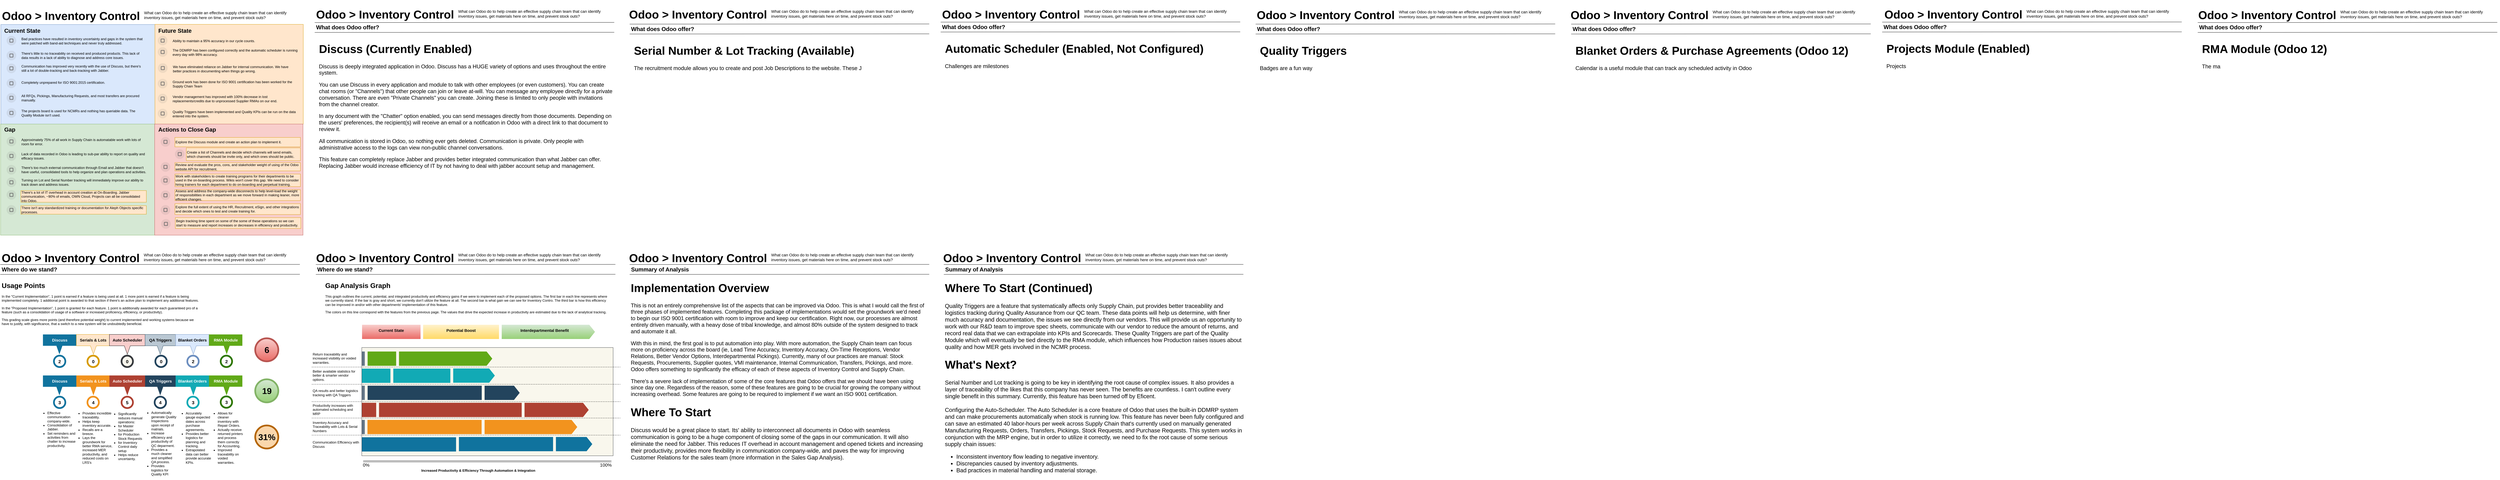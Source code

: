 <mxfile pages="1" version="11.2.8" type="github"><diagram id="OUOehhL8WFchSSpcXjxX" name="Page-1"><mxGraphModel dx="1422" dy="781" grid="1" gridSize="10" guides="1" tooltips="1" connect="1" arrows="1" fold="1" page="1" pageScale="1" pageWidth="1100" pageHeight="850" math="0" shadow="0"><root><mxCell id="0"/><mxCell id="1" parent="0"/><mxCell id="Wtgg8wzVG4YzeT6x6Ep6-89" value="" style="rounded=0;whiteSpace=wrap;html=1;fillColor=#f9f7ed;strokeColor=#36393d;gradientColor=none;" parent="1" vertex="1"><mxGeometry x="1285" y="1220" width="881" height="380" as="geometry"/></mxCell><mxCell id="cZItH4RGczlgt5LyqYbT-1" value="" style="rounded=0;whiteSpace=wrap;html=1;fillColor=#dae8fc;strokeColor=#6c8ebf;" parent="1" vertex="1"><mxGeometry x="20" y="86" width="540" height="350" as="geometry"/></mxCell><mxCell id="cZItH4RGczlgt5LyqYbT-2" value="" style="rounded=0;whiteSpace=wrap;html=1;fillColor=#ffe6cc;strokeColor=#d79b00;" parent="1" vertex="1"><mxGeometry x="560" y="85.5" width="520" height="350" as="geometry"/></mxCell><mxCell id="cZItH4RGczlgt5LyqYbT-3" value="" style="rounded=0;whiteSpace=wrap;html=1;fillColor=#d5e8d4;strokeColor=#82b366;" parent="1" vertex="1"><mxGeometry x="19" y="435.5" width="540" height="390" as="geometry"/></mxCell><mxCell id="cZItH4RGczlgt5LyqYbT-4" value="" style="rounded=0;whiteSpace=wrap;html=1;fillColor=#f8cecc;strokeColor=#b85450;" parent="1" vertex="1"><mxGeometry x="559" y="435.5" width="520" height="390" as="geometry"/></mxCell><mxCell id="cZItH4RGczlgt5LyqYbT-7" value="Current State" style="text;html=1;strokeColor=none;fillColor=none;align=left;verticalAlign=middle;whiteSpace=wrap;rounded=0;fontSize=20;fontStyle=1" parent="1" vertex="1"><mxGeometry x="30" y="97" width="520" height="20" as="geometry"/></mxCell><mxCell id="cZItH4RGczlgt5LyqYbT-8" value="Future State" style="text;html=1;strokeColor=none;fillColor=none;align=left;verticalAlign=middle;whiteSpace=wrap;rounded=0;fontSize=20;fontStyle=1" parent="1" vertex="1"><mxGeometry x="570" y="97" width="500" height="20" as="geometry"/></mxCell><mxCell id="cZItH4RGczlgt5LyqYbT-9" value="Gap" style="text;html=1;strokeColor=none;fillColor=none;align=left;verticalAlign=middle;whiteSpace=wrap;rounded=0;fontSize=20;fontStyle=1" parent="1" vertex="1"><mxGeometry x="30" y="444" width="500" height="20" as="geometry"/></mxCell><mxCell id="cZItH4RGczlgt5LyqYbT-10" value="Actions to Close Gap" style="text;html=1;strokeColor=none;fillColor=none;align=left;verticalAlign=middle;whiteSpace=wrap;rounded=0;fontSize=20;fontStyle=1" parent="1" vertex="1"><mxGeometry x="570" y="444" width="500" height="20" as="geometry"/></mxCell><mxCell id="cZItH4RGczlgt5LyqYbT-12" value="" style="shape=ellipse;labelPosition=right;align=left;strokeColor=none;fillColor=#666666;opacity=10;fontSize=20;" parent="1" vertex="1"><mxGeometry x="40" y="125.5" width="34" height="34" as="geometry"/></mxCell><mxCell id="cZItH4RGczlgt5LyqYbT-13" value="" style="dashed=0;labelPosition=right;align=left;shape=mxgraph.gmdl.checkbox;strokeColor=#666666;fillColor=none;strokeWidth=2;" parent="cZItH4RGczlgt5LyqYbT-12" vertex="1"><mxGeometry x="11.333" y="11.333" width="11.333" height="11.333" as="geometry"/></mxCell><mxCell id="cZItH4RGczlgt5LyqYbT-19" value="Bad practices have resulted in inventory uncertainty and gaps in the system that were patched with band-aid techniques and never truly addressed." style="text;html=1;strokeColor=none;fillColor=none;align=left;verticalAlign=middle;whiteSpace=wrap;rounded=0;fontSize=12;" parent="1" vertex="1"><mxGeometry x="90" y="127" width="440" height="33" as="geometry"/></mxCell><mxCell id="cZItH4RGczlgt5LyqYbT-32" value="What can Odoo do to help create an effective supply chain team that can identify inventory issues, get materials here on time, and prevent stock outs?" style="text;html=1;strokeColor=none;fillColor=none;align=left;verticalAlign=middle;whiteSpace=wrap;rounded=0;fontSize=14;" parent="1" vertex="1"><mxGeometry x="520" y="30" width="560" height="46" as="geometry"/></mxCell><mxCell id="cZItH4RGczlgt5LyqYbT-33" value="&lt;h1&gt;Odoo &amp;gt; Inventory Control&lt;/h1&gt;" style="text;html=1;strokeColor=none;fillColor=none;spacing=5;spacingTop=-20;whiteSpace=wrap;overflow=hidden;rounded=0;fontSize=20;align=left;" parent="1" vertex="1"><mxGeometry x="19" y="15" width="511" height="66" as="geometry"/></mxCell><mxCell id="cZItH4RGczlgt5LyqYbT-34" value="There's little to no traceability on received and produced products. This lack of data results in a lack of ability to diagnose and address core issues." style="text;html=1;strokeColor=none;fillColor=none;align=left;verticalAlign=middle;whiteSpace=wrap;rounded=0;fontSize=12;" parent="1" vertex="1"><mxGeometry x="90" y="180" width="440" height="30" as="geometry"/></mxCell><mxCell id="cZItH4RGczlgt5LyqYbT-35" value="Communication has improved very recently with the use of Discuss, but there's still a lot of double-tracking and back-tracking with Jabber." style="text;html=1;strokeColor=none;fillColor=none;align=left;verticalAlign=middle;whiteSpace=wrap;rounded=0;fontSize=12;" parent="1" vertex="1"><mxGeometry x="90" y="220" width="440" height="40" as="geometry"/></mxCell><mxCell id="cZItH4RGczlgt5LyqYbT-36" value="" style="shape=ellipse;labelPosition=right;align=left;strokeColor=none;fillColor=#666666;opacity=10;fontSize=20;" parent="1" vertex="1"><mxGeometry x="40" y="178" width="34" height="34" as="geometry"/></mxCell><mxCell id="cZItH4RGczlgt5LyqYbT-37" value="" style="dashed=0;labelPosition=right;align=left;shape=mxgraph.gmdl.checkbox;strokeColor=#666666;fillColor=none;strokeWidth=2;" parent="cZItH4RGczlgt5LyqYbT-36" vertex="1"><mxGeometry x="11.333" y="11.333" width="11.333" height="11.333" as="geometry"/></mxCell><mxCell id="cZItH4RGczlgt5LyqYbT-38" value="" style="shape=ellipse;labelPosition=right;align=left;strokeColor=none;fillColor=#666666;opacity=10;fontSize=20;" parent="1" vertex="1"><mxGeometry x="40" y="223" width="34" height="34" as="geometry"/></mxCell><mxCell id="cZItH4RGczlgt5LyqYbT-39" value="" style="dashed=0;labelPosition=right;align=left;shape=mxgraph.gmdl.checkbox;strokeColor=#666666;fillColor=none;strokeWidth=2;" parent="cZItH4RGczlgt5LyqYbT-38" vertex="1"><mxGeometry x="11.333" y="11.333" width="11.333" height="11.333" as="geometry"/></mxCell><mxCell id="cZItH4RGczlgt5LyqYbT-40" value="Completely unprepared for ISO 9001:2015 certification." style="text;html=1;strokeColor=none;fillColor=none;align=left;verticalAlign=middle;whiteSpace=wrap;rounded=0;fontSize=12;" parent="1" vertex="1"><mxGeometry x="90" y="270" width="440" height="40" as="geometry"/></mxCell><mxCell id="cZItH4RGczlgt5LyqYbT-41" value="" style="shape=ellipse;labelPosition=right;align=left;strokeColor=none;fillColor=#666666;opacity=10;fontSize=20;" parent="1" vertex="1"><mxGeometry x="40" y="275.5" width="34" height="34" as="geometry"/></mxCell><mxCell id="cZItH4RGczlgt5LyqYbT-42" value="" style="dashed=0;labelPosition=right;align=left;shape=mxgraph.gmdl.checkbox;strokeColor=#666666;fillColor=none;strokeWidth=2;" parent="cZItH4RGczlgt5LyqYbT-41" vertex="1"><mxGeometry x="11.333" y="11.333" width="11.333" height="11.333" as="geometry"/></mxCell><mxCell id="cZItH4RGczlgt5LyqYbT-43" value="All RFQs, Pickings, Manufacturing Requests, and most transfers are procured manually." style="text;html=1;strokeColor=none;fillColor=none;align=left;verticalAlign=middle;whiteSpace=wrap;rounded=0;fontSize=12;" parent="1" vertex="1"><mxGeometry x="90" y="323.5" width="440" height="40" as="geometry"/></mxCell><mxCell id="cZItH4RGczlgt5LyqYbT-44" value="" style="shape=ellipse;labelPosition=right;align=left;strokeColor=none;fillColor=#666666;opacity=10;fontSize=20;" parent="1" vertex="1"><mxGeometry x="40" y="326.5" width="34" height="34" as="geometry"/></mxCell><mxCell id="cZItH4RGczlgt5LyqYbT-45" value="" style="dashed=0;labelPosition=right;align=left;shape=mxgraph.gmdl.checkbox;strokeColor=#666666;fillColor=none;strokeWidth=2;" parent="cZItH4RGczlgt5LyqYbT-44" vertex="1"><mxGeometry x="11.333" y="11.333" width="11.333" height="11.333" as="geometry"/></mxCell><mxCell id="cZItH4RGczlgt5LyqYbT-46" value="The projects board is used for NCMRs and nothing has queriable data. The Quality Module isn't used." style="text;html=1;strokeColor=none;fillColor=none;align=left;verticalAlign=middle;whiteSpace=wrap;rounded=0;fontSize=12;" parent="1" vertex="1"><mxGeometry x="90" y="376.5" width="440" height="40" as="geometry"/></mxCell><mxCell id="cZItH4RGczlgt5LyqYbT-47" value="" style="shape=ellipse;labelPosition=right;align=left;strokeColor=none;fillColor=#666666;opacity=10;fontSize=20;" parent="1" vertex="1"><mxGeometry x="40" y="379.5" width="34" height="34" as="geometry"/></mxCell><mxCell id="cZItH4RGczlgt5LyqYbT-48" value="" style="dashed=0;labelPosition=right;align=left;shape=mxgraph.gmdl.checkbox;strokeColor=#666666;fillColor=none;strokeWidth=2;" parent="cZItH4RGczlgt5LyqYbT-47" vertex="1"><mxGeometry x="11.333" y="11.333" width="11.333" height="11.333" as="geometry"/></mxCell><mxCell id="cZItH4RGczlgt5LyqYbT-51" value="" style="shape=ellipse;labelPosition=right;align=left;strokeColor=none;fillColor=#666666;opacity=10;fontSize=20;" parent="1" vertex="1"><mxGeometry x="570" y="125.5" width="34" height="34" as="geometry"/></mxCell><mxCell id="cZItH4RGczlgt5LyqYbT-52" value="" style="dashed=0;labelPosition=right;align=left;shape=mxgraph.gmdl.checkbox;strokeColor=#666666;fillColor=none;strokeWidth=2;" parent="cZItH4RGczlgt5LyqYbT-51" vertex="1"><mxGeometry x="11.333" y="11.333" width="11.333" height="11.333" as="geometry"/></mxCell><mxCell id="cZItH4RGczlgt5LyqYbT-53" value="Ability to maintain a 95% accuracy in our cycle counts." style="text;html=1;strokeColor=none;fillColor=none;align=left;verticalAlign=middle;whiteSpace=wrap;rounded=0;fontSize=12;" parent="1" vertex="1"><mxGeometry x="620" y="127" width="440" height="33" as="geometry"/></mxCell><mxCell id="cZItH4RGczlgt5LyqYbT-54" value="" style="shape=ellipse;labelPosition=right;align=left;strokeColor=none;fillColor=#666666;opacity=10;fontSize=20;" parent="1" vertex="1"><mxGeometry x="570" y="165.5" width="34" height="34" as="geometry"/></mxCell><mxCell id="cZItH4RGczlgt5LyqYbT-55" value="" style="dashed=0;labelPosition=right;align=left;shape=mxgraph.gmdl.checkbox;strokeColor=#666666;fillColor=none;strokeWidth=2;" parent="cZItH4RGczlgt5LyqYbT-54" vertex="1"><mxGeometry x="11.333" y="11.333" width="11.333" height="11.333" as="geometry"/></mxCell><mxCell id="cZItH4RGczlgt5LyqYbT-56" value="The DDMRP has been configured correctly and the automatic scheduler is running every day with 98% accuracy." style="text;html=1;strokeColor=none;fillColor=none;align=left;verticalAlign=middle;whiteSpace=wrap;rounded=0;fontSize=12;" parent="1" vertex="1"><mxGeometry x="620" y="167" width="440" height="33" as="geometry"/></mxCell><mxCell id="cZItH4RGczlgt5LyqYbT-57" value="" style="shape=ellipse;labelPosition=right;align=left;strokeColor=none;fillColor=#666666;opacity=10;fontSize=20;" parent="1" vertex="1"><mxGeometry x="570.5" y="222" width="34" height="34" as="geometry"/></mxCell><mxCell id="cZItH4RGczlgt5LyqYbT-58" value="" style="dashed=0;labelPosition=right;align=left;shape=mxgraph.gmdl.checkbox;strokeColor=#666666;fillColor=none;strokeWidth=2;" parent="cZItH4RGczlgt5LyqYbT-57" vertex="1"><mxGeometry x="11.333" y="11.333" width="11.333" height="11.333" as="geometry"/></mxCell><mxCell id="cZItH4RGczlgt5LyqYbT-59" value="We have eliminated reliance on Jabber for internal communication. We have better practices in documenting when things go wrong." style="text;html=1;strokeColor=none;fillColor=none;align=left;verticalAlign=middle;whiteSpace=wrap;rounded=0;fontSize=12;" parent="1" vertex="1"><mxGeometry x="621" y="214" width="430" height="56" as="geometry"/></mxCell><mxCell id="cZItH4RGczlgt5LyqYbT-60" value="" style="shape=ellipse;labelPosition=right;align=left;strokeColor=none;fillColor=#666666;opacity=10;fontSize=20;" parent="1" vertex="1"><mxGeometry x="570" y="276.5" width="34" height="34" as="geometry"/></mxCell><mxCell id="cZItH4RGczlgt5LyqYbT-61" value="" style="dashed=0;labelPosition=right;align=left;shape=mxgraph.gmdl.checkbox;strokeColor=#666666;fillColor=none;strokeWidth=2;" parent="cZItH4RGczlgt5LyqYbT-60" vertex="1"><mxGeometry x="11.333" y="11.333" width="11.333" height="11.333" as="geometry"/></mxCell><mxCell id="cZItH4RGczlgt5LyqYbT-62" value="Ground work has been done for ISO 9001 certification has been worked for the Supply Chain Team" style="text;html=1;strokeColor=none;fillColor=none;align=left;verticalAlign=middle;whiteSpace=wrap;rounded=0;fontSize=12;" parent="1" vertex="1"><mxGeometry x="620" y="278" width="440" height="33" as="geometry"/></mxCell><mxCell id="cZItH4RGczlgt5LyqYbT-63" value="" style="shape=ellipse;labelPosition=right;align=left;strokeColor=none;fillColor=#666666;opacity=10;fontSize=20;" parent="1" vertex="1"><mxGeometry x="570" y="329" width="34" height="34" as="geometry"/></mxCell><mxCell id="cZItH4RGczlgt5LyqYbT-64" value="" style="dashed=0;labelPosition=right;align=left;shape=mxgraph.gmdl.checkbox;strokeColor=#666666;fillColor=none;strokeWidth=2;" parent="cZItH4RGczlgt5LyqYbT-63" vertex="1"><mxGeometry x="11.333" y="11.333" width="11.333" height="11.333" as="geometry"/></mxCell><mxCell id="cZItH4RGczlgt5LyqYbT-65" value="Vendor management has improved with 100% decrease in lost replacements/credits due to unprocessed Supplier RMAs on our end." style="text;html=1;strokeColor=none;fillColor=none;align=left;verticalAlign=middle;whiteSpace=wrap;rounded=0;fontSize=12;" parent="1" vertex="1"><mxGeometry x="620" y="330.5" width="440" height="33" as="geometry"/></mxCell><mxCell id="cZItH4RGczlgt5LyqYbT-66" value="" style="shape=ellipse;labelPosition=right;align=left;strokeColor=none;fillColor=#666666;opacity=10;fontSize=20;" parent="1" vertex="1"><mxGeometry x="570" y="381.5" width="34" height="34" as="geometry"/></mxCell><mxCell id="cZItH4RGczlgt5LyqYbT-67" value="" style="dashed=0;labelPosition=right;align=left;shape=mxgraph.gmdl.checkbox;strokeColor=#666666;fillColor=none;strokeWidth=2;" parent="cZItH4RGczlgt5LyqYbT-66" vertex="1"><mxGeometry x="11.333" y="11.333" width="11.333" height="11.333" as="geometry"/></mxCell><mxCell id="cZItH4RGczlgt5LyqYbT-68" value="Quality Triggers have been implemented and Quality KPIs can be run on the data entered into the system." style="text;html=1;strokeColor=none;fillColor=none;align=left;verticalAlign=middle;whiteSpace=wrap;rounded=0;fontSize=12;" parent="1" vertex="1"><mxGeometry x="620" y="383" width="440" height="33" as="geometry"/></mxCell><mxCell id="cZItH4RGczlgt5LyqYbT-69" value="" style="shape=ellipse;labelPosition=right;align=left;strokeColor=none;fillColor=#666666;opacity=10;fontSize=20;" parent="1" vertex="1"><mxGeometry x="40" y="479.5" width="34" height="34" as="geometry"/></mxCell><mxCell id="cZItH4RGczlgt5LyqYbT-70" value="" style="dashed=0;labelPosition=right;align=left;shape=mxgraph.gmdl.checkbox;strokeColor=#666666;fillColor=none;strokeWidth=2;" parent="cZItH4RGczlgt5LyqYbT-69" vertex="1"><mxGeometry x="11.333" y="11.333" width="11.333" height="11.333" as="geometry"/></mxCell><mxCell id="cZItH4RGczlgt5LyqYbT-71" value="Approximately 75% of all work in Supply Chain is automatable work with lots of room for error." style="text;html=1;strokeColor=none;fillColor=none;align=left;verticalAlign=middle;whiteSpace=wrap;rounded=0;fontSize=12;" parent="1" vertex="1"><mxGeometry x="90" y="481" width="440" height="33" as="geometry"/></mxCell><mxCell id="cZItH4RGczlgt5LyqYbT-72" value="" style="shape=ellipse;labelPosition=right;align=left;strokeColor=none;fillColor=#666666;opacity=10;fontSize=20;" parent="1" vertex="1"><mxGeometry x="40" y="530.5" width="34" height="34" as="geometry"/></mxCell><mxCell id="cZItH4RGczlgt5LyqYbT-73" value="" style="dashed=0;labelPosition=right;align=left;shape=mxgraph.gmdl.checkbox;strokeColor=#666666;fillColor=none;strokeWidth=2;" parent="cZItH4RGczlgt5LyqYbT-72" vertex="1"><mxGeometry x="11.333" y="11.333" width="11.333" height="11.333" as="geometry"/></mxCell><mxCell id="cZItH4RGczlgt5LyqYbT-74" value="Lack of data recorded in Odoo is leading to sub-par ability to report on quality and efficacy issues." style="text;html=1;strokeColor=none;fillColor=none;align=left;verticalAlign=middle;whiteSpace=wrap;rounded=0;fontSize=12;" parent="1" vertex="1"><mxGeometry x="90" y="525" width="440" height="45" as="geometry"/></mxCell><mxCell id="cZItH4RGczlgt5LyqYbT-75" value="" style="shape=ellipse;labelPosition=right;align=left;strokeColor=none;fillColor=#666666;opacity=10;fontSize=20;" parent="1" vertex="1"><mxGeometry x="40" y="579" width="34" height="34" as="geometry"/></mxCell><mxCell id="cZItH4RGczlgt5LyqYbT-76" value="" style="dashed=0;labelPosition=right;align=left;shape=mxgraph.gmdl.checkbox;strokeColor=#666666;fillColor=none;strokeWidth=2;" parent="cZItH4RGczlgt5LyqYbT-75" vertex="1"><mxGeometry x="11.333" y="11.333" width="11.333" height="11.333" as="geometry"/></mxCell><mxCell id="cZItH4RGczlgt5LyqYbT-77" value="There's too much external communication through Email and Jabber that doesn't have useful, consolidated tools to help organize and plan operations and activities." style="text;html=1;strokeColor=none;fillColor=none;align=left;verticalAlign=middle;whiteSpace=wrap;rounded=0;fontSize=12;" parent="1" vertex="1"><mxGeometry x="90" y="581" width="440" height="29" as="geometry"/></mxCell><mxCell id="cZItH4RGczlgt5LyqYbT-78" value="" style="shape=ellipse;labelPosition=right;align=left;strokeColor=none;fillColor=#666666;opacity=10;fontSize=20;" parent="1" vertex="1"><mxGeometry x="40" y="623" width="34" height="34" as="geometry"/></mxCell><mxCell id="cZItH4RGczlgt5LyqYbT-79" value="" style="dashed=0;labelPosition=right;align=left;shape=mxgraph.gmdl.checkbox;strokeColor=#666666;fillColor=none;strokeWidth=2;" parent="cZItH4RGczlgt5LyqYbT-78" vertex="1"><mxGeometry x="11.333" y="11.333" width="11.333" height="11.333" as="geometry"/></mxCell><mxCell id="cZItH4RGczlgt5LyqYbT-80" value="Turning on Lot and Serial Number tracking will immediately improve our ability to track down and address issues." style="text;html=1;strokeColor=none;fillColor=none;align=left;verticalAlign=middle;whiteSpace=wrap;rounded=0;fontSize=12;" parent="1" vertex="1"><mxGeometry x="90" y="625" width="440" height="30" as="geometry"/></mxCell><mxCell id="cZItH4RGczlgt5LyqYbT-81" value="" style="shape=ellipse;labelPosition=right;align=left;strokeColor=none;fillColor=#666666;opacity=10;fontSize=20;" parent="1" vertex="1"><mxGeometry x="40" y="667" width="34" height="34" as="geometry"/></mxCell><mxCell id="cZItH4RGczlgt5LyqYbT-82" value="" style="dashed=0;labelPosition=right;align=left;shape=mxgraph.gmdl.checkbox;strokeColor=#666666;fillColor=none;strokeWidth=2;" parent="cZItH4RGczlgt5LyqYbT-81" vertex="1"><mxGeometry x="11.333" y="11.333" width="11.333" height="11.333" as="geometry"/></mxCell><mxCell id="cZItH4RGczlgt5LyqYbT-83" value="There's a lot of IT overhead in account creation at On-Boarding. Jabber communication, ~90% of emails, OWN Cloud, Projects can all be consolidated into Odoo." style="text;html=1;strokeColor=#d79b00;fillColor=#ffe6cc;align=left;verticalAlign=middle;whiteSpace=wrap;rounded=0;fontSize=12;" parent="1" vertex="1"><mxGeometry x="90" y="669" width="440" height="41" as="geometry"/></mxCell><mxCell id="NRqxcImHiHVD9mIpwpy8-1" value="" style="shape=ellipse;labelPosition=right;align=left;strokeColor=none;fillColor=#666666;opacity=10;fontSize=20;" parent="1" vertex="1"><mxGeometry x="40" y="720" width="34" height="34" as="geometry"/></mxCell><mxCell id="NRqxcImHiHVD9mIpwpy8-2" value="" style="dashed=0;labelPosition=right;align=left;shape=mxgraph.gmdl.checkbox;strokeColor=#666666;fillColor=none;strokeWidth=2;" parent="NRqxcImHiHVD9mIpwpy8-1" vertex="1"><mxGeometry x="11.333" y="11.333" width="11.333" height="11.333" as="geometry"/></mxCell><mxCell id="NRqxcImHiHVD9mIpwpy8-3" value="There isn't any standardized training or documentation for Aleph Objects specific processes." style="text;html=1;strokeColor=#d79b00;fillColor=#ffe6cc;align=left;verticalAlign=middle;whiteSpace=wrap;rounded=0;fontSize=12;" parent="1" vertex="1"><mxGeometry x="90" y="722" width="440" height="30" as="geometry"/></mxCell><mxCell id="NRqxcImHiHVD9mIpwpy8-4" value="" style="shape=ellipse;labelPosition=right;align=left;strokeColor=none;fillColor=#666666;opacity=10;fontSize=20;" parent="1" vertex="1"><mxGeometry x="580" y="481" width="34" height="34" as="geometry"/></mxCell><mxCell id="NRqxcImHiHVD9mIpwpy8-5" value="" style="dashed=0;labelPosition=right;align=left;shape=mxgraph.gmdl.checkbox;strokeColor=#666666;fillColor=none;strokeWidth=2;" parent="NRqxcImHiHVD9mIpwpy8-4" vertex="1"><mxGeometry x="11.333" y="11.333" width="11.333" height="11.333" as="geometry"/></mxCell><mxCell id="NRqxcImHiHVD9mIpwpy8-6" value="Explore the Discuss module and create an action plan to implement it." style="text;html=1;strokeColor=#d79b00;fillColor=#ffe6cc;align=left;verticalAlign=middle;whiteSpace=wrap;rounded=0;fontSize=12;" parent="1" vertex="1"><mxGeometry x="630" y="482.5" width="440" height="33" as="geometry"/></mxCell><mxCell id="NRqxcImHiHVD9mIpwpy8-7" value="" style="shape=ellipse;labelPosition=right;align=left;strokeColor=none;fillColor=#666666;opacity=10;fontSize=20;" parent="1" vertex="1"><mxGeometry x="630" y="524" width="34" height="34" as="geometry"/></mxCell><mxCell id="NRqxcImHiHVD9mIpwpy8-8" value="" style="dashed=0;labelPosition=right;align=left;shape=mxgraph.gmdl.checkbox;strokeColor=#666666;fillColor=none;strokeWidth=2;" parent="NRqxcImHiHVD9mIpwpy8-7" vertex="1"><mxGeometry x="11.333" y="11.333" width="11.333" height="11.333" as="geometry"/></mxCell><mxCell id="NRqxcImHiHVD9mIpwpy8-9" value="Create a list of Channels and decide which channels will send emails, which channels should be invite only, and which ones should be public." style="text;html=1;strokeColor=#d79b00;fillColor=#ffe6cc;align=left;verticalAlign=middle;whiteSpace=wrap;rounded=0;fontSize=12;" parent="1" vertex="1"><mxGeometry x="670" y="519" width="400" height="45" as="geometry"/></mxCell><mxCell id="NRqxcImHiHVD9mIpwpy8-10" value="" style="shape=ellipse;labelPosition=right;align=left;strokeColor=none;fillColor=#666666;opacity=10;fontSize=20;" parent="1" vertex="1"><mxGeometry x="580" y="569" width="34" height="34" as="geometry"/></mxCell><mxCell id="NRqxcImHiHVD9mIpwpy8-11" value="" style="dashed=0;labelPosition=right;align=left;shape=mxgraph.gmdl.checkbox;strokeColor=#666666;fillColor=none;strokeWidth=2;" parent="NRqxcImHiHVD9mIpwpy8-10" vertex="1"><mxGeometry x="11.333" y="11.333" width="11.333" height="11.333" as="geometry"/></mxCell><mxCell id="NRqxcImHiHVD9mIpwpy8-12" value="Review and evaluate the pros, cons, and stakeholder weight of using of the Odoo website API for recruitment." style="text;html=1;strokeColor=#d79b00;fillColor=#ffe6cc;align=left;verticalAlign=middle;whiteSpace=wrap;rounded=0;fontSize=12;" parent="1" vertex="1"><mxGeometry x="630" y="571" width="440" height="29" as="geometry"/></mxCell><mxCell id="NRqxcImHiHVD9mIpwpy8-13" value="" style="shape=ellipse;labelPosition=right;align=left;strokeColor=none;fillColor=#666666;opacity=10;fontSize=20;" parent="1" vertex="1"><mxGeometry x="580" y="616.5" width="34" height="34" as="geometry"/></mxCell><mxCell id="NRqxcImHiHVD9mIpwpy8-14" value="" style="dashed=0;labelPosition=right;align=left;shape=mxgraph.gmdl.checkbox;strokeColor=#666666;fillColor=none;strokeWidth=2;" parent="NRqxcImHiHVD9mIpwpy8-13" vertex="1"><mxGeometry x="11.333" y="11.333" width="11.333" height="11.333" as="geometry"/></mxCell><mxCell id="NRqxcImHiHVD9mIpwpy8-16" value="" style="shape=ellipse;labelPosition=right;align=left;strokeColor=none;fillColor=#666666;opacity=10;fontSize=20;" parent="1" vertex="1"><mxGeometry x="580" y="668.5" width="34" height="34" as="geometry"/></mxCell><mxCell id="NRqxcImHiHVD9mIpwpy8-17" value="" style="dashed=0;labelPosition=right;align=left;shape=mxgraph.gmdl.checkbox;strokeColor=#666666;fillColor=none;strokeWidth=2;" parent="NRqxcImHiHVD9mIpwpy8-16" vertex="1"><mxGeometry x="11.333" y="11.333" width="11.333" height="11.333" as="geometry"/></mxCell><mxCell id="NRqxcImHiHVD9mIpwpy8-18" value="Assess and address the company-wide disconnects to help level-load the weight of responsibilities in each department as we move forward in making leaner, more efficient changes." style="text;html=1;strokeColor=#d79b00;fillColor=#ffe6cc;align=left;verticalAlign=middle;whiteSpace=wrap;rounded=0;fontSize=12;" parent="1" vertex="1"><mxGeometry x="630" y="666" width="440" height="38" as="geometry"/></mxCell><mxCell id="NRqxcImHiHVD9mIpwpy8-19" value="" style="shape=ellipse;labelPosition=right;align=left;strokeColor=none;fillColor=#666666;opacity=10;fontSize=20;" parent="1" vertex="1"><mxGeometry x="580" y="720" width="34" height="34" as="geometry"/></mxCell><mxCell id="NRqxcImHiHVD9mIpwpy8-20" value="" style="dashed=0;labelPosition=right;align=left;shape=mxgraph.gmdl.checkbox;strokeColor=#666666;fillColor=none;strokeWidth=2;" parent="NRqxcImHiHVD9mIpwpy8-19" vertex="1"><mxGeometry x="11.333" y="11.333" width="11.333" height="11.333" as="geometry"/></mxCell><mxCell id="NRqxcImHiHVD9mIpwpy8-22" value="Work with stakeholders to create training programs for their departments to be used in the on-boarding process. Wikis won't cover this gap. We need to consider hiring trainers for each department to do on-boarding and perpetual training." style="text;html=1;strokeColor=#d79b00;fillColor=#ffe6cc;align=left;verticalAlign=middle;whiteSpace=wrap;rounded=0;fontSize=12;" parent="1" vertex="1"><mxGeometry x="630" y="611" width="440" height="44" as="geometry"/></mxCell><mxCell id="NRqxcImHiHVD9mIpwpy8-23" value="Explore the full extent of using the HR, Recruitment, eSign, and other integrations and decide which ones to test and create training for." style="text;html=1;strokeColor=#d79b00;fillColor=#ffe6cc;align=left;verticalAlign=middle;whiteSpace=wrap;rounded=0;fontSize=12;" parent="1" vertex="1"><mxGeometry x="630" y="715" width="440" height="38" as="geometry"/></mxCell><mxCell id="NRqxcImHiHVD9mIpwpy8-24" value="" style="shape=ellipse;labelPosition=right;align=left;strokeColor=none;fillColor=#666666;opacity=10;fontSize=20;" parent="1" vertex="1"><mxGeometry x="581.5" y="769" width="34" height="34" as="geometry"/></mxCell><mxCell id="NRqxcImHiHVD9mIpwpy8-25" value="" style="dashed=0;labelPosition=right;align=left;shape=mxgraph.gmdl.checkbox;strokeColor=#666666;fillColor=none;strokeWidth=2;" parent="NRqxcImHiHVD9mIpwpy8-24" vertex="1"><mxGeometry x="11.333" y="11.333" width="11.333" height="11.333" as="geometry"/></mxCell><mxCell id="NRqxcImHiHVD9mIpwpy8-26" value="Begin tracking time spent on some of the some of these operations so we can start to measure and report increases or decreases in efficiency and productivity." style="text;html=1;strokeColor=#d79b00;fillColor=#ffe6cc;align=left;verticalAlign=middle;whiteSpace=wrap;rounded=0;fontSize=12;" parent="1" vertex="1"><mxGeometry x="631.5" y="764" width="440" height="38" as="geometry"/></mxCell><mxCell id="NRqxcImHiHVD9mIpwpy8-31" value="&lt;h1 style=&quot;font-size: 20px;&quot;&gt;What does Odoo offer?&lt;/h1&gt;" style="text;html=1;spacing=5;spacingTop=-20;whiteSpace=wrap;overflow=hidden;rounded=0;fontSize=20;align=left;" parent="1" vertex="1"><mxGeometry x="1120" y="81" width="440" height="32" as="geometry"/></mxCell><mxCell id="NRqxcImHiHVD9mIpwpy8-32" value="" style="shape=link;html=1;fontSize=20;width=34.706;" parent="1" edge="1"><mxGeometry width="50" height="50" relative="1" as="geometry"><mxPoint x="1120" y="96.5" as="sourcePoint"/><mxPoint x="2170" y="96" as="targetPoint"/></mxGeometry></mxCell><mxCell id="NRqxcImHiHVD9mIpwpy8-33" value="&lt;h1&gt;Discuss (Currently Enabled)&lt;/h1&gt;&lt;p style=&quot;font-size: 19px&quot;&gt;&lt;font style=&quot;font-size: 19px&quot;&gt;Discuss is deeply integrated application in Odoo. Discuss has a HUGE variety of options and uses throughout the entire system.&lt;/font&gt;&lt;/p&gt;&lt;p style=&quot;font-size: 19px&quot;&gt;&lt;font style=&quot;font-size: 19px&quot;&gt;You can use Discuss in every application and module to talk with other employees (or even customers). You can create chat rooms (or &quot;Channels&quot;) that other people can join or leave at-will. You can message any employee directly for a private conversation. There are even &quot;Private Channels&quot; you can create. Joining these is limited to only people with invitations from the channel creator.&amp;nbsp;&lt;/font&gt;&lt;/p&gt;&lt;p style=&quot;font-size: 19px&quot;&gt;&lt;font style=&quot;font-size: 19px&quot;&gt;In any document with the &quot;Chatter&quot; option enabled, you can send messages directly from those documents. Depending on the users' preferences, the recipient(s) will receive an email or a notification in Odoo with a direct link to that document to review it.&lt;/font&gt;&lt;/p&gt;&lt;p style=&quot;font-size: 19px&quot;&gt;All communication is stored in Odoo, so nothing ever gets deleted. Communication is private. Only people with administrative access to the logs can view non-public channel conversations.&lt;/p&gt;&lt;p style=&quot;font-size: 19px&quot;&gt;This feature can completely replace Jabber and provides better integrated communication than what Jabber can offer. Replacing Jabber would increase efficiency of IT by not having to deal with jabber account setup and management.&lt;br&gt;&lt;/p&gt;" style="text;html=1;strokeColor=none;fillColor=none;spacing=5;spacingTop=-20;whiteSpace=wrap;overflow=hidden;rounded=0;fontSize=20;align=left;" parent="1" vertex="1"><mxGeometry x="1130" y="131" width="1041" height="689" as="geometry"/></mxCell><mxCell id="Wtgg8wzVG4YzeT6x6Ep6-8" value="&lt;h1 style=&quot;font-size: 20px;&quot;&gt;What does Odoo offer?&lt;/h1&gt;" style="text;html=1;spacing=5;spacingTop=-20;whiteSpace=wrap;overflow=hidden;rounded=0;fontSize=20;align=left;" parent="1" vertex="1"><mxGeometry x="2224" y="86.5" width="440" height="32" as="geometry"/></mxCell><mxCell id="Wtgg8wzVG4YzeT6x6Ep6-9" value="" style="shape=link;html=1;fontSize=20;width=34.706;" parent="1" edge="1"><mxGeometry width="50" height="50" relative="1" as="geometry"><mxPoint x="2224" y="102" as="sourcePoint"/><mxPoint x="3274" y="101.5" as="targetPoint"/></mxGeometry></mxCell><mxCell id="Wtgg8wzVG4YzeT6x6Ep6-10" value="&lt;h1&gt;Serial Number &amp;amp; Lot Tracking (Available)&lt;/h1&gt;&lt;p style=&quot;font-size: 19px&quot;&gt;The recruitment module allows you to create and post Job Descriptions to the website. These J&lt;br&gt;&lt;/p&gt;" style="text;html=1;strokeColor=none;fillColor=none;spacing=5;spacingTop=-20;whiteSpace=wrap;overflow=hidden;rounded=0;fontSize=20;align=left;" parent="1" vertex="1"><mxGeometry x="2234" y="136.5" width="1041" height="689" as="geometry"/></mxCell><mxCell id="Wtgg8wzVG4YzeT6x6Ep6-13" value="&lt;h1 style=&quot;font-size: 20px;&quot;&gt;What does Odoo offer?&lt;/h1&gt;" style="text;html=1;spacing=5;spacingTop=-20;whiteSpace=wrap;overflow=hidden;rounded=0;fontSize=20;align=left;" parent="1" vertex="1"><mxGeometry x="3314" y="79.5" width="440" height="32" as="geometry"/></mxCell><mxCell id="Wtgg8wzVG4YzeT6x6Ep6-14" value="" style="shape=link;html=1;fontSize=20;width=34.706;" parent="1" edge="1"><mxGeometry width="50" height="50" relative="1" as="geometry"><mxPoint x="3314" y="95" as="sourcePoint"/><mxPoint x="4364" y="94.5" as="targetPoint"/></mxGeometry></mxCell><mxCell id="Wtgg8wzVG4YzeT6x6Ep6-15" value="&lt;h1&gt;Automatic Scheduler (Enabled, Not Configured)&lt;/h1&gt;&lt;p style=&quot;font-size: 19px&quot;&gt;Challenges are milestones&lt;/p&gt;" style="text;html=1;strokeColor=none;fillColor=none;spacing=5;spacingTop=-20;whiteSpace=wrap;overflow=hidden;rounded=0;fontSize=20;align=left;" parent="1" vertex="1"><mxGeometry x="3324" y="129.5" width="1041" height="689" as="geometry"/></mxCell><mxCell id="Wtgg8wzVG4YzeT6x6Ep6-18" value="&lt;h1 style=&quot;font-size: 20px;&quot;&gt;What does Odoo offer?&lt;/h1&gt;" style="text;html=1;spacing=5;spacingTop=-20;whiteSpace=wrap;overflow=hidden;rounded=0;fontSize=20;align=left;" parent="1" vertex="1"><mxGeometry x="5524" y="86.5" width="440" height="32" as="geometry"/></mxCell><mxCell id="Wtgg8wzVG4YzeT6x6Ep6-19" value="" style="shape=link;html=1;fontSize=20;width=34.706;" parent="1" edge="1"><mxGeometry width="50" height="50" relative="1" as="geometry"><mxPoint x="5524" y="102" as="sourcePoint"/><mxPoint x="6574" y="101.5" as="targetPoint"/></mxGeometry></mxCell><mxCell id="Wtgg8wzVG4YzeT6x6Ep6-20" value="&lt;h1&gt;Blanket Orders &amp;amp; Purchase Agreements (Odoo 12)&lt;/h1&gt;&lt;p style=&quot;font-size: 19px&quot;&gt;Calendar is a useful module that can track any scheduled activity in Odoo&lt;/p&gt;" style="text;html=1;strokeColor=none;fillColor=none;spacing=5;spacingTop=-20;whiteSpace=wrap;overflow=hidden;rounded=0;fontSize=20;align=left;" parent="1" vertex="1"><mxGeometry x="5534" y="136.5" width="1041" height="689" as="geometry"/></mxCell><mxCell id="Wtgg8wzVG4YzeT6x6Ep6-23" value="&lt;h1 style=&quot;font-size: 20px;&quot;&gt;What does Odoo offer?&lt;/h1&gt;" style="text;html=1;spacing=5;spacingTop=-20;whiteSpace=wrap;overflow=hidden;rounded=0;fontSize=20;align=left;" parent="1" vertex="1"><mxGeometry x="6614" y="79.5" width="440" height="32" as="geometry"/></mxCell><mxCell id="Wtgg8wzVG4YzeT6x6Ep6-24" value="" style="shape=link;html=1;fontSize=20;width=34.706;" parent="1" edge="1"><mxGeometry width="50" height="50" relative="1" as="geometry"><mxPoint x="6614" y="95" as="sourcePoint"/><mxPoint x="7664" y="94.5" as="targetPoint"/></mxGeometry></mxCell><mxCell id="Wtgg8wzVG4YzeT6x6Ep6-25" value="&lt;h1&gt;Projects Module (Enabled)&lt;/h1&gt;&lt;p style=&quot;font-size: 19px&quot;&gt;Projects&amp;nbsp;&lt;/p&gt;" style="text;html=1;strokeColor=none;fillColor=none;spacing=5;spacingTop=-20;whiteSpace=wrap;overflow=hidden;rounded=0;fontSize=20;align=left;" parent="1" vertex="1"><mxGeometry x="6624" y="129.5" width="1041" height="689" as="geometry"/></mxCell><mxCell id="Wtgg8wzVG4YzeT6x6Ep6-28" value="&lt;h1 style=&quot;font-size: 20px;&quot;&gt;What does Odoo offer?&lt;/h1&gt;" style="text;html=1;spacing=5;spacingTop=-20;whiteSpace=wrap;overflow=hidden;rounded=0;fontSize=20;align=left;" parent="1" vertex="1"><mxGeometry x="4418" y="86.5" width="440" height="32" as="geometry"/></mxCell><mxCell id="Wtgg8wzVG4YzeT6x6Ep6-29" value="" style="shape=link;html=1;fontSize=20;width=34.706;" parent="1" edge="1"><mxGeometry width="50" height="50" relative="1" as="geometry"><mxPoint x="4418" y="102" as="sourcePoint"/><mxPoint x="5468" y="101.5" as="targetPoint"/></mxGeometry></mxCell><mxCell id="Wtgg8wzVG4YzeT6x6Ep6-30" value="&lt;h1&gt;Quality Triggers&lt;/h1&gt;&lt;p style=&quot;font-size: 19px&quot;&gt;Badges are a fun way&lt;/p&gt;" style="text;html=1;strokeColor=none;fillColor=none;spacing=5;spacingTop=-20;whiteSpace=wrap;overflow=hidden;rounded=0;fontSize=20;align=left;" parent="1" vertex="1"><mxGeometry x="4428" y="136.5" width="1041" height="689" as="geometry"/></mxCell><mxCell id="Wtgg8wzVG4YzeT6x6Ep6-31" value="Discuss" style="html=1;shape=mxgraph.infographic.barCallout;dx=57.67;dy=30.17;fillColor=#10739E;strokeColor=none;align=center;verticalAlign=top;fontSize=14;fontStyle=1;shadow=0;spacingTop=5;fontColor=#ffffff;" parent="1" vertex="1"><mxGeometry x="167.5" y="1174" width="117" height="70" as="geometry"/></mxCell><mxCell id="Wtgg8wzVG4YzeT6x6Ep6-32" value="Serials &amp;amp; Lots" style="html=1;shape=mxgraph.infographic.barCallout;dx=59.86;dy=30.1;fillColor=#ffe6cc;strokeColor=#d79b00;align=center;verticalAlign=top;fontSize=14;fontStyle=1;shadow=0;spacingTop=5;" parent="1" vertex="1"><mxGeometry x="284.5" y="1174" width="117" height="70" as="geometry"/></mxCell><mxCell id="Wtgg8wzVG4YzeT6x6Ep6-33" value="Auto Scheduler" style="html=1;shape=mxgraph.infographic.barCallout;dx=62.72;dy=30.17;fillColor=#f8cecc;strokeColor=#000000;align=center;verticalAlign=top;fontSize=14;fontStyle=1;shadow=0;spacingTop=5;" parent="1" vertex="1"><mxGeometry x="400.5" y="1174" width="125" height="70" as="geometry"/></mxCell><mxCell id="Wtgg8wzVG4YzeT6x6Ep6-34" value="QA Triggers" style="html=1;shape=mxgraph.infographic.barCallout;dx=53;dy=30.17;fillColor=#bac8d3;strokeColor=#23445d;align=center;verticalAlign=top;fontSize=14;fontStyle=1;shadow=0;spacingTop=5;" parent="1" vertex="1"><mxGeometry x="525.5" y="1174" width="107" height="70" as="geometry"/></mxCell><mxCell id="Wtgg8wzVG4YzeT6x6Ep6-35" value="Blanket Orders" style="html=1;shape=mxgraph.infographic.barCallout;dx=62.11;dy=30.17;fillColor=#dae8fc;strokeColor=#6c8ebf;align=center;verticalAlign=top;fontSize=14;fontStyle=1;shadow=0;spacingTop=5;" parent="1" vertex="1"><mxGeometry x="632.5" y="1174" width="117" height="70" as="geometry"/></mxCell><mxCell id="Wtgg8wzVG4YzeT6x6Ep6-37" value="0" style="ellipse;whiteSpace=wrap;html=1;aspect=fixed;shadow=0;strokeColor=#d79b00;strokeWidth=6;fillColor=none;fontSize=16;align=center;fontStyle=1" parent="1" vertex="1"><mxGeometry x="323.5" y="1248.5" width="40" height="40" as="geometry"/></mxCell><mxCell id="Wtgg8wzVG4YzeT6x6Ep6-38" value="0" style="ellipse;whiteSpace=wrap;html=1;aspect=fixed;shadow=0;strokeColor=#36393d;strokeWidth=6;fillColor=#f9f7ed;fontSize=16;align=center;fontStyle=1" parent="1" vertex="1"><mxGeometry x="443" y="1248.5" width="40" height="40" as="geometry"/></mxCell><mxCell id="Wtgg8wzVG4YzeT6x6Ep6-39" value="0" style="ellipse;whiteSpace=wrap;html=1;aspect=fixed;shadow=0;strokeColor=#23445d;strokeWidth=6;fillColor=none;fontSize=16;align=center;fontStyle=1" parent="1" vertex="1"><mxGeometry x="561.5" y="1248.5" width="40" height="40" as="geometry"/></mxCell><mxCell id="Wtgg8wzVG4YzeT6x6Ep6-40" value="2" style="ellipse;whiteSpace=wrap;html=1;aspect=fixed;shadow=0;strokeColor=#6c8ebf;strokeWidth=6;fillColor=none;fontSize=16;align=center;fontStyle=1" parent="1" vertex="1"><mxGeometry x="673.5" y="1248.5" width="40" height="40" as="geometry"/></mxCell><mxCell id="Wtgg8wzVG4YzeT6x6Ep6-51" value="&lt;h1&gt;Usage Points&lt;/h1&gt;&lt;p&gt;In the &quot;Current Implementation&quot;, 1 point is earned if a feature is being used at all. 1 more point is earned if a feature is being implemented completely. 1 additional point is awarded to that section if there's an active plan to implement any additional features.&lt;/p&gt;&lt;p&gt;In the &quot;Proposed Implementation&quot;, 1 point is granted for each feature. 1 point is additionally awarded for each guaranteed pro of a feature (such as a consolidation of usage of a software or increased proficiency, efficiency, or productivity).&lt;/p&gt;&lt;p&gt;This grading scale gives more points (and therefore potential weight) to current implemented and working systems because we have to justify, with significance, that a switch to a new system will be undoubtedly beneficial.&lt;/p&gt;" style="text;html=1;strokeColor=none;fillColor=none;spacing=5;spacingTop=-20;whiteSpace=wrap;overflow=hidden;rounded=0;" parent="1" vertex="1"><mxGeometry x="18" y="983" width="702" height="177" as="geometry"/></mxCell><mxCell id="Wtgg8wzVG4YzeT6x6Ep6-67" value="&lt;h1 style=&quot;font-size: 20px&quot;&gt;Where do we stand?&lt;/h1&gt;" style="text;html=1;spacing=5;spacingTop=-20;whiteSpace=wrap;overflow=hidden;rounded=0;fontSize=20;align=left;" parent="1" vertex="1"><mxGeometry x="18" y="930.5" width="440" height="32" as="geometry"/></mxCell><mxCell id="Wtgg8wzVG4YzeT6x6Ep6-68" value="" style="shape=link;html=1;fontSize=20;width=34.706;" parent="1" edge="1"><mxGeometry width="50" height="50" relative="1" as="geometry"><mxPoint x="18" y="946" as="sourcePoint"/><mxPoint x="1068" y="945.5" as="targetPoint"/></mxGeometry></mxCell><mxCell id="Wtgg8wzVG4YzeT6x6Ep6-69" value="2" style="ellipse;whiteSpace=wrap;html=1;aspect=fixed;shadow=0;strokeColor=#10739E;strokeWidth=6;fillColor=#FFFFFF;fontSize=16;align=center;fontStyle=1" parent="1" vertex="1"><mxGeometry x="206" y="1248.5" width="40" height="40" as="geometry"/></mxCell><mxCell id="Wtgg8wzVG4YzeT6x6Ep6-70" value="Discuss" style="html=1;shape=mxgraph.infographic.barCallout;dx=57.67;dy=30.17;fillColor=#10739E;strokeColor=none;align=center;verticalAlign=top;fontColor=#ffffff;fontSize=14;fontStyle=1;shadow=0;spacingTop=5;" parent="1" vertex="1"><mxGeometry x="167.5" y="1318" width="117" height="70" as="geometry"/></mxCell><mxCell id="Wtgg8wzVG4YzeT6x6Ep6-71" value="Serials &amp;amp; Lots" style="html=1;shape=mxgraph.infographic.barCallout;dx=59.86;dy=30.1;fillColor=#F2931E;strokeColor=none;align=center;verticalAlign=top;fontColor=#ffffff;fontSize=14;fontStyle=1;shadow=0;spacingTop=5;" parent="1" vertex="1"><mxGeometry x="284.5" y="1318" width="117" height="70" as="geometry"/></mxCell><mxCell id="Wtgg8wzVG4YzeT6x6Ep6-72" value="Auto Scheduler" style="html=1;shape=mxgraph.infographic.barCallout;dx=62.72;dy=30.17;fillColor=#AE4132;strokeColor=none;align=center;verticalAlign=top;fontColor=#ffffff;fontSize=14;fontStyle=1;shadow=0;spacingTop=5;" parent="1" vertex="1"><mxGeometry x="400.5" y="1318" width="125" height="70" as="geometry"/></mxCell><mxCell id="Wtgg8wzVG4YzeT6x6Ep6-73" value="QA Triggers" style="html=1;shape=mxgraph.infographic.barCallout;dx=53;dy=30.17;fillColor=#23445D;strokeColor=none;align=center;verticalAlign=top;fontColor=#ffffff;fontSize=14;fontStyle=1;shadow=0;spacingTop=5;" parent="1" vertex="1"><mxGeometry x="525.5" y="1318" width="107" height="70" as="geometry"/></mxCell><mxCell id="Wtgg8wzVG4YzeT6x6Ep6-74" value="Blanket Orders" style="html=1;shape=mxgraph.infographic.barCallout;dx=62.11;dy=30.17;fillColor=#12AAB5;strokeColor=none;align=center;verticalAlign=top;fontColor=#ffffff;fontSize=14;fontStyle=1;shadow=0;spacingTop=5;" parent="1" vertex="1"><mxGeometry x="632.5" y="1318" width="117" height="70" as="geometry"/></mxCell><mxCell id="Wtgg8wzVG4YzeT6x6Ep6-75" value="4" style="ellipse;whiteSpace=wrap;html=1;aspect=fixed;shadow=0;strokeColor=#F2931E;strokeWidth=6;fillColor=#FFFFFF;fontSize=16;fontColor=#000000;align=center;fontStyle=1" parent="1" vertex="1"><mxGeometry x="323.5" y="1392.5" width="40" height="40" as="geometry"/></mxCell><mxCell id="Wtgg8wzVG4YzeT6x6Ep6-76" value="5" style="ellipse;whiteSpace=wrap;html=1;aspect=fixed;shadow=0;strokeColor=#AE4132;strokeWidth=6;fillColor=#FFFFFF;fontSize=16;fontColor=#000000;align=center;fontStyle=1" parent="1" vertex="1"><mxGeometry x="443" y="1392.5" width="40" height="40" as="geometry"/></mxCell><mxCell id="Wtgg8wzVG4YzeT6x6Ep6-77" value="4" style="ellipse;whiteSpace=wrap;html=1;aspect=fixed;shadow=0;strokeColor=#23445D;strokeWidth=6;fillColor=#FFFFFF;fontSize=16;fontColor=#000000;align=center;fontStyle=1" parent="1" vertex="1"><mxGeometry x="559" y="1392.5" width="40" height="40" as="geometry"/></mxCell><mxCell id="Wtgg8wzVG4YzeT6x6Ep6-78" value="3" style="ellipse;whiteSpace=wrap;html=1;aspect=fixed;shadow=0;strokeColor=#12AAB5;strokeWidth=6;fillColor=#FFFFFF;fontSize=16;fontColor=#000000;align=center;fontStyle=1" parent="1" vertex="1"><mxGeometry x="673.5" y="1392.5" width="40" height="40" as="geometry"/></mxCell><mxCell id="Wtgg8wzVG4YzeT6x6Ep6-79" value="3" style="ellipse;whiteSpace=wrap;html=1;aspect=fixed;shadow=0;strokeColor=#10739E;strokeWidth=6;fillColor=#FFFFFF;fontSize=16;fontColor=#000000;align=center;fontStyle=1" parent="1" vertex="1"><mxGeometry x="206" y="1392.5" width="40" height="40" as="geometry"/></mxCell><mxCell id="Wtgg8wzVG4YzeT6x6Ep6-80" value="&lt;ul&gt;&lt;li&gt;Effective communication company-wide.&lt;/li&gt;&lt;li&gt;Consolidation of Jabber.&lt;/li&gt;&lt;li&gt;Set reminders and activities from chatter to increase productivity.&lt;/li&gt;&lt;/ul&gt;" style="text;html=1;strokeColor=none;fillColor=none;align=left;verticalAlign=middle;whiteSpace=wrap;rounded=0;" parent="1" vertex="1"><mxGeometry x="141" y="1444" width="149" height="126" as="geometry"/></mxCell><mxCell id="Wtgg8wzVG4YzeT6x6Ep6-82" value="&lt;ul&gt;&lt;li&gt;Provides incredible traceability.&lt;/li&gt;&lt;li&gt;Helps keep inventory accurate.&lt;/li&gt;&lt;li&gt;Recalls are a breeze.&lt;/li&gt;&lt;li&gt;Lays the groundwork for better RMA service, increased MER productivity, and reduced costs on LRS's&lt;/li&gt;&lt;/ul&gt;" style="text;html=1;strokeColor=none;fillColor=none;align=left;verticalAlign=middle;whiteSpace=wrap;rounded=0;" parent="1" vertex="1"><mxGeometry x="264" y="1444" width="149" height="186" as="geometry"/></mxCell><mxCell id="Wtgg8wzVG4YzeT6x6Ep6-83" value="&lt;ul&gt;&lt;li&gt;Significantly reduces manual operations:&lt;/li&gt;&lt;li&gt;for Master Scheduler&lt;/li&gt;&lt;li&gt;for Production Stock Requests&lt;/li&gt;&lt;li&gt;for Inventory Control daily setup&lt;/li&gt;&lt;li&gt;Helps reduce uncertainty.&lt;/li&gt;&lt;/ul&gt;" style="text;html=1;strokeColor=none;fillColor=none;align=left;verticalAlign=middle;whiteSpace=wrap;rounded=0;" parent="1" vertex="1"><mxGeometry x="389" y="1444" width="138" height="176" as="geometry"/></mxCell><mxCell id="Wtgg8wzVG4YzeT6x6Ep6-84" value="&lt;ul&gt;&lt;li&gt;Automatically generate Quality Inspections upon receipt of matrials.&lt;/li&gt;&lt;li&gt;Increase efficiency and productivity of QC deparment.&lt;/li&gt;&lt;li&gt;Provides a much cleaner and simplified QA process.&lt;/li&gt;&lt;li&gt;Provides logistics for Quality KPI&lt;/li&gt;&lt;/ul&gt;" style="text;html=1;strokeColor=none;fillColor=none;align=left;verticalAlign=middle;whiteSpace=wrap;rounded=0;" parent="1" vertex="1"><mxGeometry x="505" y="1444" width="131" height="226" as="geometry"/></mxCell><mxCell id="Wtgg8wzVG4YzeT6x6Ep6-85" value="&lt;ul&gt;&lt;li&gt;Accurately gauge expected dates across purchase agreements.&lt;/li&gt;&lt;li&gt;Provides better logistics for planning and tracking.&lt;/li&gt;&lt;li&gt;Extrapolated data can better provide accurate KPIs.&lt;/li&gt;&lt;/ul&gt;" style="text;html=1;strokeColor=none;fillColor=none;align=left;verticalAlign=middle;whiteSpace=wrap;rounded=0;" parent="1" vertex="1"><mxGeometry x="626" y="1444" width="131" height="186" as="geometry"/></mxCell><mxCell id="Wtgg8wzVG4YzeT6x6Ep6-90" value="&lt;b&gt;Increased Productivity &amp;amp; Efficiency Through Automation &amp;amp; Integration&lt;/b&gt;" style="text;html=1;strokeColor=none;fillColor=none;align=center;verticalAlign=middle;whiteSpace=wrap;rounded=0;rotation=0;" parent="1" vertex="1"><mxGeometry x="1400.5" y="1642" width="585" height="20" as="geometry"/></mxCell><mxCell id="Wtgg8wzVG4YzeT6x6Ep6-104" value="&lt;h1&gt;Gap Analysis Graph&lt;/h1&gt;&lt;p&gt;This graph outlines the current, potential, and integrated productivity and efficiency gains if we were to implement each of the proposed options. The first bar in each line represents where we currently stand. If the bar is gray and short, we currently don't utilize the feature at all. The second bar is what gain we can see for Inventory Contro. The third bar is how this efficiency can be improved in and/or with other departments' implementation of this feature.&lt;/p&gt;&lt;p&gt;The colors on this line correspond with the features from the previous page. The values that drive the expected increase in productivity are estimated due to the lack of analytical tracking.&lt;/p&gt;" style="text;html=1;strokeColor=none;fillColor=none;spacing=5;spacingTop=-20;whiteSpace=wrap;overflow=hidden;rounded=0;" parent="1" vertex="1"><mxGeometry x="1152" y="983" width="998" height="127" as="geometry"/></mxCell><mxCell id="Wtgg8wzVG4YzeT6x6Ep6-107" value="&lt;h1 style=&quot;font-size: 20px&quot;&gt;Where do we stand?&lt;/h1&gt;" style="text;html=1;spacing=5;spacingTop=-20;whiteSpace=wrap;overflow=hidden;rounded=0;fontSize=20;align=left;" parent="1" vertex="1"><mxGeometry x="1124" y="930.5" width="440" height="32" as="geometry"/></mxCell><mxCell id="Wtgg8wzVG4YzeT6x6Ep6-108" value="" style="shape=link;html=1;fontSize=20;width=34.706;" parent="1" edge="1"><mxGeometry width="50" height="50" relative="1" as="geometry"><mxPoint x="1124" y="946" as="sourcePoint"/><mxPoint x="2174" y="945.5" as="targetPoint"/></mxGeometry></mxCell><mxCell id="Wtgg8wzVG4YzeT6x6Ep6-117" value="&lt;h1 style=&quot;font-size: 20px&quot;&gt;Summary of Analysis&lt;/h1&gt;" style="text;html=1;spacing=5;spacingTop=-20;whiteSpace=wrap;overflow=hidden;rounded=0;fontSize=20;align=left;" parent="1" vertex="1"><mxGeometry x="2224" y="930.5" width="440" height="32" as="geometry"/></mxCell><mxCell id="Wtgg8wzVG4YzeT6x6Ep6-118" value="" style="shape=link;html=1;fontSize=20;width=34.706;" parent="1" edge="1"><mxGeometry width="50" height="50" relative="1" as="geometry"><mxPoint x="2224" y="946" as="sourcePoint"/><mxPoint x="3274" y="945.5" as="targetPoint"/></mxGeometry></mxCell><mxCell id="Wtgg8wzVG4YzeT6x6Ep6-121" value="&lt;h1&gt;Implementation Overview&lt;/h1&gt;&lt;p style=&quot;font-size: 19px&quot;&gt;This is not an entirely comprehensive list of the aspects that can be improved via Odoo. This is what I would call the first of three phases of implemented features. Completing this package of implementations would set the groundwork we'd need to begin our ISO 9001 certification with room to improve and keep our certification. Right now, our processes are almost entirely driven manually, with a heavy dose of tribal knowledge, and almost 80% outside of the system designed to track and automate it all.&lt;/p&gt;&lt;p style=&quot;font-size: 19px&quot;&gt;With this in mind, the first goal is to put automation into play. With more automation, the Supply Chain team can focus more on proficiency across the board (ie, Lead Time Accuracy, Inventory Accuracy, On-Time Receptions, Vendor Relations, Better Vendor Options, Interdepartmental Pickings). Currently, many of our practices are manual: Stock Requests, Procurements, Supplier quotes, VMI maintenance, Internal Communication, Transfers, Pickings, and more. Odoo offers something to significantly the efficacy of each of these aspects of Inventory Control and Supply Chain.&lt;/p&gt;&lt;p style=&quot;font-size: 19px&quot;&gt;There's a severe lack of implementation of some of the core features that Odoo offers that we should have been using since day one. Regardless of the reason, some of these features are going to be crucial for growing the company without increasing overhead. Some features are going to be required to implement if we want an ISO 9001 certification.&lt;/p&gt;&lt;h1&gt;Where To Start&lt;/h1&gt;&lt;div&gt;Discuss would be a great place to start. Its' ability to interconnect all documents in Odoo with seamless communication is going to be a huge component of closing some of the gaps in our communication. It will also eliminate the need for Jabber. This reduces IT overhead in account management and opened tickets and increasing their productivity, provides more flexibility in communication company-wide, and paves the way for improving Customer Relations for the sales team (more information in the Sales Gap Analysis).&lt;/div&gt;" style="text;html=1;strokeColor=none;fillColor=none;spacing=5;spacingTop=-20;whiteSpace=wrap;overflow=hidden;rounded=0;fontSize=20;align=left;" parent="1" vertex="1"><mxGeometry x="2223" y="970" width="1041" height="714" as="geometry"/></mxCell><mxCell id="Wtgg8wzVG4YzeT6x6Ep6-127" value="RMA Module" style="html=1;shape=mxgraph.infographic.barCallout;dx=62.11;dy=30.17;fillColor=#60a917;strokeColor=none;align=center;verticalAlign=top;fontSize=14;fontStyle=1;shadow=0;spacingTop=5;fontColor=#ffffff;" parent="1" vertex="1"><mxGeometry x="749.5" y="1174" width="117" height="70" as="geometry"/></mxCell><mxCell id="Wtgg8wzVG4YzeT6x6Ep6-128" value="&lt;font color=&quot;#000000&quot;&gt;2&lt;/font&gt;" style="ellipse;whiteSpace=wrap;html=1;aspect=fixed;shadow=0;strokeColor=#2D7600;strokeWidth=6;fillColor=none;fontSize=16;align=center;fontStyle=1;fontColor=#ffffff;" parent="1" vertex="1"><mxGeometry x="790.5" y="1248.5" width="40" height="40" as="geometry"/></mxCell><mxCell id="Wtgg8wzVG4YzeT6x6Ep6-129" value="RMA Module" style="html=1;shape=mxgraph.infographic.barCallout;dx=61.6;dy=30.4;fillColor=#60a917;strokeColor=none;align=center;verticalAlign=top;fontColor=#ffffff;fontSize=14;fontStyle=1;shadow=0;spacingTop=5;" parent="1" vertex="1"><mxGeometry x="749.5" y="1318" width="117" height="70" as="geometry"/></mxCell><mxCell id="Wtgg8wzVG4YzeT6x6Ep6-131" value="&lt;ul&gt;&lt;li&gt;Allows for cleaner inventory with Repair Orders.&lt;/li&gt;&lt;li&gt;Actually receive returned printers and process them correctly for Accounting.&lt;/li&gt;&lt;li&gt;Improved traceability on voided warranties.&lt;/li&gt;&lt;/ul&gt;" style="text;html=1;strokeColor=none;fillColor=none;align=left;verticalAlign=middle;whiteSpace=wrap;rounded=0;" parent="1" vertex="1"><mxGeometry x="738" y="1444" width="131" height="186" as="geometry"/></mxCell><mxCell id="Wtgg8wzVG4YzeT6x6Ep6-132" value="&lt;font color=&quot;#000000&quot;&gt;3&lt;/font&gt;" style="ellipse;whiteSpace=wrap;html=1;aspect=fixed;shadow=0;strokeColor=#2D7600;strokeWidth=6;fillColor=none;fontSize=16;fontColor=#ffffff;align=center;fontStyle=1" parent="1" vertex="1"><mxGeometry x="790.5" y="1391.5" width="40" height="40" as="geometry"/></mxCell><mxCell id="Wtgg8wzVG4YzeT6x6Ep6-135" value="&lt;font color=&quot;#000000&quot; style=&quot;font-size: 30px&quot;&gt;19&lt;/font&gt;" style="ellipse;whiteSpace=wrap;html=1;aspect=fixed;shadow=0;strokeColor=#82b366;strokeWidth=6;fillColor=#d5e8d4;fontSize=16;align=center;fontStyle=1;gradientColor=#97d077;" parent="1" vertex="1"><mxGeometry x="911.5" y="1331.5" width="81" height="81" as="geometry"/></mxCell><mxCell id="Wtgg8wzVG4YzeT6x6Ep6-136" value="&lt;font color=&quot;#000000&quot; style=&quot;font-size: 30px&quot;&gt;6&lt;/font&gt;" style="ellipse;whiteSpace=wrap;html=1;aspect=fixed;shadow=0;strokeColor=#b85450;strokeWidth=6;fillColor=#f8cecc;fontSize=16;align=center;fontStyle=1;gradientColor=#ea6b66;" parent="1" vertex="1"><mxGeometry x="911.5" y="1187.5" width="81" height="81" as="geometry"/></mxCell><mxCell id="Wtgg8wzVG4YzeT6x6Ep6-139" value="&lt;h1 style=&quot;font-size: 20px;&quot;&gt;What does Odoo offer?&lt;/h1&gt;" style="text;html=1;spacing=5;spacingTop=-20;whiteSpace=wrap;overflow=hidden;rounded=0;fontSize=20;align=left;" parent="1" vertex="1"><mxGeometry x="7720" y="81" width="440" height="32" as="geometry"/></mxCell><mxCell id="Wtgg8wzVG4YzeT6x6Ep6-140" value="" style="shape=link;html=1;fontSize=20;width=34.706;" parent="1" edge="1"><mxGeometry width="50" height="50" relative="1" as="geometry"><mxPoint x="7720" y="96.5" as="sourcePoint"/><mxPoint x="8770" y="96" as="targetPoint"/></mxGeometry></mxCell><mxCell id="Wtgg8wzVG4YzeT6x6Ep6-141" value="&lt;h1&gt;RMA Module (Odoo 12)&lt;/h1&gt;&lt;p style=&quot;font-size: 19px&quot;&gt;The ma&lt;/p&gt;" style="text;html=1;strokeColor=none;fillColor=none;spacing=5;spacingTop=-20;whiteSpace=wrap;overflow=hidden;rounded=0;fontSize=20;align=left;" parent="1" vertex="1"><mxGeometry x="7730" y="131" width="1041" height="689" as="geometry"/></mxCell><mxCell id="hbdTpmRbZ2CUrReFY1B8-6" value="What can Odoo do to help create an effective supply chain team that can identify inventory issues, get materials here on time, and prevent stock outs?" style="text;html=1;strokeColor=none;fillColor=none;align=left;verticalAlign=middle;whiteSpace=wrap;rounded=0;fontSize=14;" parent="1" vertex="1"><mxGeometry x="1620.833" y="25" width="560" height="46" as="geometry"/></mxCell><mxCell id="hbdTpmRbZ2CUrReFY1B8-7" value="&lt;h1&gt;Odoo &amp;gt; Inventory Control&lt;/h1&gt;" style="text;html=1;strokeColor=none;fillColor=none;spacing=5;spacingTop=-20;whiteSpace=wrap;overflow=hidden;rounded=0;fontSize=20;align=left;" parent="1" vertex="1"><mxGeometry x="1119.833" y="10" width="511" height="66" as="geometry"/></mxCell><mxCell id="hbdTpmRbZ2CUrReFY1B8-8" value="What can Odoo do to help create an effective supply chain team that can identify inventory issues, get materials here on time, and prevent stock outs?" style="text;html=1;strokeColor=none;fillColor=none;align=left;verticalAlign=middle;whiteSpace=wrap;rounded=0;fontSize=14;" parent="1" vertex="1"><mxGeometry x="2718.333" y="25" width="560" height="46" as="geometry"/></mxCell><mxCell id="hbdTpmRbZ2CUrReFY1B8-9" value="&lt;h1&gt;Odoo &amp;gt; Inventory Control&lt;/h1&gt;" style="text;html=1;strokeColor=none;fillColor=none;spacing=5;spacingTop=-20;whiteSpace=wrap;overflow=hidden;rounded=0;fontSize=20;align=left;" parent="1" vertex="1"><mxGeometry x="2217.333" y="10" width="511" height="66" as="geometry"/></mxCell><mxCell id="hbdTpmRbZ2CUrReFY1B8-10" value="What can Odoo do to help create an effective supply chain team that can identify inventory issues, get materials here on time, and prevent stock outs?" style="text;html=1;strokeColor=none;fillColor=none;align=left;verticalAlign=middle;whiteSpace=wrap;rounded=0;fontSize=14;" parent="1" vertex="1"><mxGeometry x="3814.833" y="25" width="560" height="46" as="geometry"/></mxCell><mxCell id="hbdTpmRbZ2CUrReFY1B8-11" value="&lt;h1&gt;Odoo &amp;gt; Inventory Control&lt;/h1&gt;" style="text;html=1;strokeColor=none;fillColor=none;spacing=5;spacingTop=-20;whiteSpace=wrap;overflow=hidden;rounded=0;fontSize=20;align=left;" parent="1" vertex="1"><mxGeometry x="3313.833" y="10" width="511" height="66" as="geometry"/></mxCell><mxCell id="hbdTpmRbZ2CUrReFY1B8-12" value="What can Odoo do to help create an effective supply chain team that can identify inventory issues, get materials here on time, and prevent stock outs?" style="text;html=1;strokeColor=none;fillColor=none;align=left;verticalAlign=middle;whiteSpace=wrap;rounded=0;fontSize=14;" parent="1" vertex="1"><mxGeometry x="4918.333" y="27" width="560" height="46" as="geometry"/></mxCell><mxCell id="hbdTpmRbZ2CUrReFY1B8-13" value="&lt;h1&gt;Odoo &amp;gt; Inventory Control&lt;/h1&gt;" style="text;html=1;strokeColor=none;fillColor=none;spacing=5;spacingTop=-20;whiteSpace=wrap;overflow=hidden;rounded=0;fontSize=20;align=left;" parent="1" vertex="1"><mxGeometry x="4417.333" y="12" width="511" height="66" as="geometry"/></mxCell><mxCell id="hbdTpmRbZ2CUrReFY1B8-14" value="What can Odoo do to help create an effective supply chain team that can identify inventory issues, get materials here on time, and prevent stock outs?" style="text;html=1;strokeColor=none;fillColor=none;align=left;verticalAlign=middle;whiteSpace=wrap;rounded=0;fontSize=14;" parent="1" vertex="1"><mxGeometry x="6018.333" y="27" width="560" height="46" as="geometry"/></mxCell><mxCell id="hbdTpmRbZ2CUrReFY1B8-15" value="&lt;h1&gt;Odoo &amp;gt; Inventory Control&lt;/h1&gt;" style="text;html=1;strokeColor=none;fillColor=none;spacing=5;spacingTop=-20;whiteSpace=wrap;overflow=hidden;rounded=0;fontSize=20;align=left;" parent="1" vertex="1"><mxGeometry x="5517.333" y="12" width="511" height="66" as="geometry"/></mxCell><mxCell id="hbdTpmRbZ2CUrReFY1B8-16" value="What can Odoo do to help create an effective supply chain team that can identify inventory issues, get materials here on time, and prevent stock outs?" style="text;html=1;strokeColor=none;fillColor=none;align=left;verticalAlign=middle;whiteSpace=wrap;rounded=0;fontSize=14;" parent="1" vertex="1"><mxGeometry x="7118.333" y="25" width="560" height="46" as="geometry"/></mxCell><mxCell id="hbdTpmRbZ2CUrReFY1B8-17" value="&lt;h1&gt;Odoo &amp;gt; Inventory Control&lt;/h1&gt;" style="text;html=1;strokeColor=none;fillColor=none;spacing=5;spacingTop=-20;whiteSpace=wrap;overflow=hidden;rounded=0;fontSize=20;align=left;" parent="1" vertex="1"><mxGeometry x="6617.333" y="10" width="511" height="66" as="geometry"/></mxCell><mxCell id="hbdTpmRbZ2CUrReFY1B8-18" value="What can Odoo do to help create an effective supply chain team that can identify inventory issues, get materials here on time, and prevent stock outs?" style="text;html=1;strokeColor=none;fillColor=none;align=left;verticalAlign=middle;whiteSpace=wrap;rounded=0;fontSize=14;" parent="1" vertex="1"><mxGeometry x="8218.333" y="27" width="560" height="46" as="geometry"/></mxCell><mxCell id="hbdTpmRbZ2CUrReFY1B8-19" value="&lt;h1&gt;Odoo &amp;gt; Inventory Control&lt;/h1&gt;" style="text;html=1;strokeColor=none;fillColor=none;spacing=5;spacingTop=-20;whiteSpace=wrap;overflow=hidden;rounded=0;fontSize=20;align=left;" parent="1" vertex="1"><mxGeometry x="7717.333" y="12" width="511" height="66" as="geometry"/></mxCell><mxCell id="hbdTpmRbZ2CUrReFY1B8-20" value="What can Odoo do to help create an effective supply chain team that can identify inventory issues, get materials here on time, and prevent stock outs?" style="text;html=1;strokeColor=none;fillColor=none;align=left;verticalAlign=middle;whiteSpace=wrap;rounded=0;fontSize=14;" parent="1" vertex="1"><mxGeometry x="518.833" y="879.5" width="560" height="46" as="geometry"/></mxCell><mxCell id="hbdTpmRbZ2CUrReFY1B8-21" value="&lt;h1&gt;Odoo &amp;gt; Inventory Control&lt;/h1&gt;" style="text;html=1;strokeColor=none;fillColor=none;spacing=5;spacingTop=-20;whiteSpace=wrap;overflow=hidden;rounded=0;fontSize=20;align=left;" parent="1" vertex="1"><mxGeometry x="17.833" y="864.5" width="511" height="66" as="geometry"/></mxCell><mxCell id="hbdTpmRbZ2CUrReFY1B8-22" value="What can Odoo do to help create an effective supply chain team that can identify inventory issues, get materials here on time, and prevent stock outs?" style="text;html=1;strokeColor=none;fillColor=none;align=left;verticalAlign=middle;whiteSpace=wrap;rounded=0;fontSize=14;" parent="1" vertex="1"><mxGeometry x="1620.833" y="879.5" width="560" height="46" as="geometry"/></mxCell><mxCell id="hbdTpmRbZ2CUrReFY1B8-23" value="&lt;h1&gt;Odoo &amp;gt; Inventory Control&lt;/h1&gt;" style="text;html=1;strokeColor=none;fillColor=none;spacing=5;spacingTop=-20;whiteSpace=wrap;overflow=hidden;rounded=0;fontSize=20;align=left;" parent="1" vertex="1"><mxGeometry x="1119.833" y="864.5" width="511" height="66" as="geometry"/></mxCell><mxCell id="hbdTpmRbZ2CUrReFY1B8-24" value="What can Odoo do to help create an effective supply chain team that can identify inventory issues, get materials here on time, and prevent stock outs?" style="text;html=1;strokeColor=none;fillColor=none;align=left;verticalAlign=middle;whiteSpace=wrap;rounded=0;fontSize=14;" parent="1" vertex="1"><mxGeometry x="2718.333" y="879.5" width="560" height="46" as="geometry"/></mxCell><mxCell id="hbdTpmRbZ2CUrReFY1B8-25" value="&lt;h1&gt;Odoo &amp;gt; Inventory Control&lt;/h1&gt;" style="text;html=1;strokeColor=none;fillColor=none;spacing=5;spacingTop=-20;whiteSpace=wrap;overflow=hidden;rounded=0;fontSize=20;align=left;" parent="1" vertex="1"><mxGeometry x="2217.333" y="864.5" width="511" height="66" as="geometry"/></mxCell><mxCell id="ejsb1eIZx9T3os3JtwA0-1" value="&lt;font color=&quot;#000000&quot; style=&quot;font-size: 30px&quot;&gt;31%&lt;/font&gt;" style="ellipse;whiteSpace=wrap;html=1;aspect=fixed;shadow=0;strokeColor=#b46504;strokeWidth=6;fillColor=#fad7ac;fontSize=16;align=center;fontStyle=1;" vertex="1" parent="1"><mxGeometry x="911.5" y="1493.5" width="81" height="81" as="geometry"/></mxCell><mxCell id="ejsb1eIZx9T3os3JtwA0-12" value="" style="whiteSpace=wrap;html=1;shadow=0;strokeColor=none;fillColor=#10739E;fontSize=14;fontColor=#ffffff;fontStyle=1;verticalAlign=top;spacingTop=5;" vertex="1" parent="1"><mxGeometry x="1285.5" y="1535" width="330" height="50" as="geometry"/></mxCell><mxCell id="ejsb1eIZx9T3os3JtwA0-13" value="" style="whiteSpace=wrap;html=1;shadow=0;strokeColor=none;fillColor=#647687;fontSize=14;fontColor=#ffffff;fontStyle=1;verticalAlign=top;spacingTop=5;" vertex="1" parent="1"><mxGeometry x="1285.5" y="1474" width="10" height="50" as="geometry"/></mxCell><mxCell id="ejsb1eIZx9T3os3JtwA0-14" value="" style="whiteSpace=wrap;html=1;shadow=0;strokeColor=none;fillColor=#AE4132;fontSize=14;fontColor=#ffffff;fontStyle=1;verticalAlign=top;spacingTop=5;" vertex="1" parent="1"><mxGeometry x="1285.5" y="1414" width="50" height="50" as="geometry"/></mxCell><mxCell id="ejsb1eIZx9T3os3JtwA0-15" value="" style="whiteSpace=wrap;html=1;shadow=0;strokeColor=none;fillColor=#647687;fontSize=14;fontColor=#ffffff;fontStyle=1;verticalAlign=top;spacingTop=5;" vertex="1" parent="1"><mxGeometry x="1285.5" y="1354" width="10" height="50" as="geometry"/></mxCell><mxCell id="ejsb1eIZx9T3os3JtwA0-16" value="" style="whiteSpace=wrap;html=1;shadow=0;strokeColor=none;fillColor=#12AAB5;fontSize=14;fontColor=#ffffff;fontStyle=1;verticalAlign=top;spacingTop=5;" vertex="1" parent="1"><mxGeometry x="1285.5" y="1294" width="100" height="50" as="geometry"/></mxCell><mxCell id="ejsb1eIZx9T3os3JtwA0-17" value="" style="whiteSpace=wrap;html=1;shadow=0;strokeColor=none;fillColor=#647687;fontSize=14;fontStyle=1;verticalAlign=top;spacingTop=5;fontColor=#ffffff;" vertex="1" parent="1"><mxGeometry x="1285.5" y="1234" width="10" height="50" as="geometry"/></mxCell><mxCell id="ejsb1eIZx9T3os3JtwA0-19" value="" style="whiteSpace=wrap;html=1;shadow=0;strokeColor=none;fillColor=#F2931E;fontSize=14;fontColor=#ffffff;fontStyle=1;verticalAlign=top;spacingTop=5;" vertex="1" parent="1"><mxGeometry x="1305" y="1474" width="400" height="50" as="geometry"/></mxCell><mxCell id="ejsb1eIZx9T3os3JtwA0-20" value="" style="whiteSpace=wrap;html=1;shadow=0;strokeColor=none;fillColor=#AE4132;fontSize=14;fontColor=#ffffff;fontStyle=1;verticalAlign=top;spacingTop=5;" vertex="1" parent="1"><mxGeometry x="1345.5" y="1414" width="500" height="50" as="geometry"/></mxCell><mxCell id="ejsb1eIZx9T3os3JtwA0-21" value="" style="whiteSpace=wrap;html=1;shadow=0;strokeColor=none;fillColor=#23445D;fontSize=14;fontColor=#ffffff;fontStyle=1;verticalAlign=top;spacingTop=5;" vertex="1" parent="1"><mxGeometry x="1305.5" y="1354" width="400" height="50" as="geometry"/></mxCell><mxCell id="ejsb1eIZx9T3os3JtwA0-22" value="" style="whiteSpace=wrap;html=1;shadow=0;strokeColor=none;fillColor=#12AAB5;fontSize=14;fontColor=#ffffff;fontStyle=1;verticalAlign=top;spacingTop=5;" vertex="1" parent="1"><mxGeometry x="1395.5" y="1294" width="200" height="50" as="geometry"/></mxCell><mxCell id="ejsb1eIZx9T3os3JtwA0-23" value="&lt;p style=&quot;line-height: 190%&quot;&gt;&lt;br&gt;&lt;/p&gt;" style="whiteSpace=wrap;html=1;shadow=0;strokeColor=none;fillColor=#60a917;fontSize=14;fontColor=#ffffff;fontStyle=1;verticalAlign=top;spacingTop=5;" vertex="1" parent="1"><mxGeometry x="1305.5" y="1234" width="100" height="50" as="geometry"/></mxCell><mxCell id="ejsb1eIZx9T3os3JtwA0-27" value="" style="whiteSpace=wrap;html=1;shadow=0;strokeColor=none;fillColor=#23445D;fontSize=14;fontColor=#ffffff;fontStyle=1;verticalAlign=top;spacingTop=5;" vertex="1" parent="1"><mxGeometry x="1715.5" y="1354" width="100" height="50" as="geometry"/></mxCell><mxCell id="ejsb1eIZx9T3os3JtwA0-28" value="" style="whiteSpace=wrap;html=1;shadow=0;strokeColor=none;fillColor=#12AAB5;fontSize=14;fontColor=#ffffff;fontStyle=1;verticalAlign=top;spacingTop=5;" vertex="1" parent="1"><mxGeometry x="1605.5" y="1293.5" width="120" height="50" as="geometry"/></mxCell><mxCell id="ejsb1eIZx9T3os3JtwA0-29" value="" style="whiteSpace=wrap;html=1;shadow=0;strokeColor=none;fillColor=#60a917;fontSize=14;fontColor=#ffffff;fontStyle=1;verticalAlign=top;spacingTop=5;" vertex="1" parent="1"><mxGeometry x="1415.5" y="1234" width="300" height="50" as="geometry"/></mxCell><mxCell id="ejsb1eIZx9T3os3JtwA0-32" value="" style="shape=step;perimeter=stepPerimeter;whiteSpace=wrap;html=1;fixedSize=1;shadow=0;strokeColor=none;fillColor=#10739E;fontSize=14;fontColor=#ffffff;fontStyle=1;verticalAlign=top;spacingTop=5;" vertex="1" parent="1"><mxGeometry x="2038" y="1534" width="55" height="50" as="geometry"/></mxCell><mxCell id="ejsb1eIZx9T3os3JtwA0-44" value="" style="shape=step;perimeter=stepPerimeter;whiteSpace=wrap;html=1;fixedSize=1;shadow=0;strokeColor=none;fillColor=#F2931E;fontSize=14;fontColor=#ffffff;fontStyle=1;verticalAlign=top;spacingTop=5;" vertex="1" parent="1"><mxGeometry x="1985.381" y="1474" width="55" height="50" as="geometry"/></mxCell><mxCell id="ejsb1eIZx9T3os3JtwA0-48" value="" style="shape=step;perimeter=stepPerimeter;whiteSpace=wrap;html=1;fixedSize=1;shadow=0;strokeColor=none;fillColor=#60a917;fontSize=14;fontColor=#ffffff;fontStyle=1;verticalAlign=top;spacingTop=5;" vertex="1" parent="1"><mxGeometry x="1688.5" y="1234" width="54" height="50" as="geometry"/></mxCell><mxCell id="ejsb1eIZx9T3os3JtwA0-49" value="" style="shape=step;perimeter=stepPerimeter;whiteSpace=wrap;html=1;fixedSize=1;shadow=0;strokeColor=none;fillColor=#12AAB5;fontSize=14;fontColor=#ffffff;fontStyle=1;verticalAlign=top;spacingTop=5;" vertex="1" parent="1"><mxGeometry x="1696.5" y="1293.5" width="55" height="50" as="geometry"/></mxCell><mxCell id="ejsb1eIZx9T3os3JtwA0-51" value="" style="shape=step;perimeter=stepPerimeter;whiteSpace=wrap;html=1;fixedSize=1;shadow=0;strokeColor=none;fillColor=#23445D;fontSize=14;fontColor=#ffffff;fontStyle=1;verticalAlign=top;spacingTop=5;" vertex="1" parent="1"><mxGeometry x="1783.5" y="1354" width="55" height="50" as="geometry"/></mxCell><mxCell id="ejsb1eIZx9T3os3JtwA0-52" value="" style="shape=step;perimeter=stepPerimeter;whiteSpace=wrap;html=1;fixedSize=1;shadow=0;strokeColor=none;fillColor=#AE4132;fontSize=14;fontColor=#ffffff;fontStyle=1;verticalAlign=top;spacingTop=5;" vertex="1" parent="1"><mxGeometry x="2025.476" y="1414" width="55" height="50" as="geometry"/></mxCell><mxCell id="ejsb1eIZx9T3os3JtwA0-54" value="" style="whiteSpace=wrap;html=1;shadow=0;strokeColor=none;fillColor=#AE4132;fontSize=14;fontColor=#ffffff;fontStyle=1;verticalAlign=top;spacingTop=5;" vertex="1" parent="1"><mxGeometry x="1855.5" y="1414" width="200" height="50" as="geometry"/></mxCell><mxCell id="ejsb1eIZx9T3os3JtwA0-56" value="" style="whiteSpace=wrap;html=1;shadow=0;strokeColor=none;fillColor=#F2931E;fontSize=14;fontColor=#ffffff;fontStyle=1;verticalAlign=top;spacingTop=5;" vertex="1" parent="1"><mxGeometry x="1715.5" y="1474" width="300" height="50" as="geometry"/></mxCell><mxCell id="ejsb1eIZx9T3os3JtwA0-57" value="" style="whiteSpace=wrap;html=1;shadow=0;strokeColor=none;fillColor=#10739E;fontSize=14;fontColor=#ffffff;fontStyle=1;verticalAlign=top;spacingTop=5;" vertex="1" parent="1"><mxGeometry x="1625.5" y="1534" width="330" height="50" as="geometry"/></mxCell><mxCell id="ejsb1eIZx9T3os3JtwA0-58" value="" style="whiteSpace=wrap;html=1;shadow=0;strokeColor=none;fillColor=#10739E;fontSize=14;fontColor=#ffffff;fontStyle=1;verticalAlign=top;spacingTop=5;" vertex="1" parent="1"><mxGeometry x="1965.5" y="1534" width="100" height="50" as="geometry"/></mxCell><mxCell id="ejsb1eIZx9T3os3JtwA0-59" value="Communication Efficiency with Discuss" style="text;html=1;strokeColor=none;fillColor=none;align=left;verticalAlign=middle;whiteSpace=wrap;rounded=0;shadow=0;fontSize=12;" vertex="1" parent="1"><mxGeometry x="1111" y="1536" width="169" height="48" as="geometry"/></mxCell><mxCell id="ejsb1eIZx9T3os3JtwA0-60" value="Inventory Accuracy and Traceability with Lots &amp;amp; Serial Numbers" style="text;html=1;strokeColor=none;fillColor=none;align=left;verticalAlign=middle;whiteSpace=wrap;rounded=0;shadow=0;fontSize=12;" vertex="1" parent="1"><mxGeometry x="1111" y="1474" width="169" height="48" as="geometry"/></mxCell><mxCell id="ejsb1eIZx9T3os3JtwA0-61" value="Productivity increases with automated scheduling and MRP" style="text;html=1;strokeColor=none;fillColor=none;align=left;verticalAlign=middle;whiteSpace=wrap;rounded=0;shadow=0;fontSize=12;" vertex="1" parent="1"><mxGeometry x="1111" y="1414" width="169" height="48" as="geometry"/></mxCell><mxCell id="ejsb1eIZx9T3os3JtwA0-62" value="QA results and better logistics tracking with QA Triggers" style="text;html=1;strokeColor=none;fillColor=none;align=left;verticalAlign=middle;whiteSpace=wrap;rounded=0;shadow=0;fontSize=12;" vertex="1" parent="1"><mxGeometry x="1111" y="1355" width="169" height="48" as="geometry"/></mxCell><mxCell id="ejsb1eIZx9T3os3JtwA0-63" value="Better available statistics for better &amp;amp; smarter vendor options." style="text;html=1;strokeColor=none;fillColor=none;align=left;verticalAlign=middle;whiteSpace=wrap;rounded=0;shadow=0;fontSize=12;" vertex="1" parent="1"><mxGeometry x="1111" y="1294" width="169" height="48" as="geometry"/></mxCell><mxCell id="ejsb1eIZx9T3os3JtwA0-65" value="" style="shape=link;html=1;shadow=0;fontSize=16;" edge="1" parent="1"><mxGeometry width="50" height="50" relative="1" as="geometry"><mxPoint x="1290" y="1619.5" as="sourcePoint"/><mxPoint x="2160" y="1619.5" as="targetPoint"/></mxGeometry></mxCell><mxCell id="ejsb1eIZx9T3os3JtwA0-66" value="0%" style="text;html=1;resizable=0;points=[];align=center;verticalAlign=middle;labelBackgroundColor=#ffffff;fontSize=16;" vertex="1" connectable="0" parent="ejsb1eIZx9T3os3JtwA0-65"><mxGeometry x="-0.956" y="2" relative="1" as="geometry"><mxPoint x="-9" y="14.5" as="offset"/></mxGeometry></mxCell><mxCell id="ejsb1eIZx9T3os3JtwA0-67" value="100%" style="text;html=1;resizable=0;points=[];align=center;verticalAlign=middle;labelBackgroundColor=#ffffff;fontSize=16;" vertex="1" connectable="0" parent="ejsb1eIZx9T3os3JtwA0-65"><mxGeometry x="0.847" y="-4" relative="1" as="geometry"><mxPoint x="46.5" y="8.5" as="offset"/></mxGeometry></mxCell><mxCell id="ejsb1eIZx9T3os3JtwA0-68" value="" style="endArrow=none;dashed=1;html=1;shadow=0;fontSize=16;" edge="1" parent="1"><mxGeometry width="50" height="50" relative="1" as="geometry"><mxPoint x="1110" y="1410" as="sourcePoint"/><mxPoint x="2191.667" y="1410" as="targetPoint"/></mxGeometry></mxCell><mxCell id="ejsb1eIZx9T3os3JtwA0-69" value="" style="endArrow=none;dashed=1;html=1;shadow=0;fontSize=16;" edge="1" parent="1"><mxGeometry width="50" height="50" relative="1" as="geometry"><mxPoint x="1110" y="1349" as="sourcePoint"/><mxPoint x="2191.667" y="1349" as="targetPoint"/></mxGeometry></mxCell><mxCell id="ejsb1eIZx9T3os3JtwA0-70" value="" style="endArrow=none;dashed=1;html=1;shadow=0;fontSize=16;" edge="1" parent="1"><mxGeometry width="50" height="50" relative="1" as="geometry"><mxPoint x="1110" y="1467.5" as="sourcePoint"/><mxPoint x="2191.667" y="1467.5" as="targetPoint"/></mxGeometry></mxCell><mxCell id="ejsb1eIZx9T3os3JtwA0-71" value="" style="endArrow=none;dashed=1;html=1;shadow=0;fontSize=16;" edge="1" parent="1"><mxGeometry width="50" height="50" relative="1" as="geometry"><mxPoint x="1110" y="1527.5" as="sourcePoint"/><mxPoint x="2191.667" y="1527.5" as="targetPoint"/></mxGeometry></mxCell><mxCell id="ejsb1eIZx9T3os3JtwA0-72" value="" style="endArrow=none;dashed=1;html=1;shadow=0;fontSize=16;" edge="1" parent="1"><mxGeometry width="50" height="50" relative="1" as="geometry"><mxPoint x="1110" y="1288.5" as="sourcePoint"/><mxPoint x="2191.667" y="1288.5" as="targetPoint"/></mxGeometry></mxCell><mxCell id="ejsb1eIZx9T3os3JtwA0-73" value="Return traceability and increased visibility on voided warranties.&amp;nbsp;" style="text;html=1;strokeColor=none;fillColor=none;align=left;verticalAlign=middle;whiteSpace=wrap;rounded=0;shadow=0;fontSize=12;" vertex="1" parent="1"><mxGeometry x="1111" y="1234" width="169" height="48" as="geometry"/></mxCell><mxCell id="ejsb1eIZx9T3os3JtwA0-75" value="&lt;h1 style=&quot;font-size: 20px&quot;&gt;Summary of Analysis&lt;/h1&gt;" style="text;html=1;spacing=5;spacingTop=-20;whiteSpace=wrap;overflow=hidden;rounded=0;fontSize=20;align=left;" vertex="1" parent="1"><mxGeometry x="3325" y="930.5" width="440" height="32" as="geometry"/></mxCell><mxCell id="ejsb1eIZx9T3os3JtwA0-76" value="" style="shape=link;html=1;fontSize=20;width=34.706;" edge="1" parent="1"><mxGeometry width="50" height="50" relative="1" as="geometry"><mxPoint x="3325" y="946" as="sourcePoint"/><mxPoint x="4375" y="945.5" as="targetPoint"/></mxGeometry></mxCell><mxCell id="ejsb1eIZx9T3os3JtwA0-77" value="&lt;h1&gt;&lt;font style=&quot;font-size: 40px&quot;&gt;Where To Start (Continued)&lt;/font&gt;&lt;br&gt;&lt;/h1&gt;&lt;div&gt;Quality Triggers are a feature that systematically affects only Supply Chain, put provides better traceability and logistics tracking during Quality Assurance from our QC team. These data points will help us determine, with finer much accuracy and documentation, the issues we see directly from our vendors. This will provide us an opportunity to work with our R&amp;amp;D team to improve spec sheets, communicate with our vendor to reduce the amount of returns, and record real data that we can extrapolate into KPIs and Scorecards. These Quality Triggers are part of the Quality Module which will eventually be tied directly to the RMA module, which influences how Production raises issues about quality and how MER gets involved in the NCMR process.&lt;/div&gt;&lt;div&gt;&lt;h1&gt;What's Next?&lt;/h1&gt;&lt;/div&gt;&lt;div&gt;Serial Number and Lot tracking is going to be key in identifying the root cause of complex issues. It also provides a layer of traceability of the likes that this company has never seen. The benefits are countless. I can't outline every single benefit in this summary. Currently, this feature has been turned off by Eficent.&lt;/div&gt;&lt;div&gt;&lt;br&gt;&lt;/div&gt;&lt;div&gt;Configuring the Auto-Scheduler. The Auto Scheduler is a core freature of Odoo that uses the built-in DDMRP system and can make procurements automatically when stock is running low. This feature has never been fully configured and can save an estimated 40 labor-hours per week across Supply Chain that's currently used on manually generated Manufacturing Requests, Orders, Transfers, Pickings, Stock Requests, and Purchase Requests. This system works in conjunction with the MRP engine, but in order to utilize it correctly, we need to fix the root cause of some serious supply chain issues:&lt;/div&gt;&lt;div&gt;&lt;ul&gt;&lt;li&gt;Inconsistent inventory flow leading to negative inventory.&lt;/li&gt;&lt;li&gt;Discrepancies caused by inventory adjustments.&lt;/li&gt;&lt;li&gt;Bad practices in material handling and material storage.&lt;/li&gt;&lt;/ul&gt;&lt;/div&gt;" style="text;html=1;strokeColor=none;fillColor=none;spacing=5;spacingTop=-20;whiteSpace=wrap;overflow=hidden;rounded=0;fontSize=20;align=left;" vertex="1" parent="1"><mxGeometry x="3324" y="970" width="1056" height="714" as="geometry"/></mxCell><mxCell id="ejsb1eIZx9T3os3JtwA0-78" value="What can Odoo do to help create an effective supply chain team that can identify inventory issues, get materials here on time, and prevent stock outs?" style="text;html=1;strokeColor=none;fillColor=none;align=left;verticalAlign=middle;whiteSpace=wrap;rounded=0;fontSize=14;" vertex="1" parent="1"><mxGeometry x="3819.333" y="879.5" width="560" height="46" as="geometry"/></mxCell><mxCell id="ejsb1eIZx9T3os3JtwA0-79" value="&lt;h1&gt;Odoo &amp;gt; Inventory Control&lt;/h1&gt;" style="text;html=1;strokeColor=none;fillColor=none;spacing=5;spacingTop=-20;whiteSpace=wrap;overflow=hidden;rounded=0;fontSize=20;align=left;" vertex="1" parent="1"><mxGeometry x="3318.333" y="864.5" width="511" height="66" as="geometry"/></mxCell><mxCell id="ejsb1eIZx9T3os3JtwA0-83" value="" style="shape=step;perimeter=stepPerimeter;whiteSpace=wrap;html=1;fixedSize=1;shadow=0;strokeColor=none;fillColor=#d5e8d4;fontSize=14;fontStyle=1;verticalAlign=top;spacingTop=5;gradientColor=#97d077;" vertex="1" parent="1"><mxGeometry x="2048.5" y="1140" width="54" height="50" as="geometry"/></mxCell><mxCell id="ejsb1eIZx9T3os3JtwA0-84" value="Interdepartmental Benefit" style="whiteSpace=wrap;html=1;shadow=0;strokeColor=none;fillColor=#d5e8d4;fontSize=14;fontStyle=1;verticalAlign=top;spacingTop=5;gradientColor=#97d077;" vertex="1" parent="1"><mxGeometry x="1775.5" y="1140" width="300" height="50" as="geometry"/></mxCell><mxCell id="ejsb1eIZx9T3os3JtwA0-85" value="Potential Boost" style="whiteSpace=wrap;html=1;shadow=0;strokeColor=none;fillColor=#fff2cc;fontSize=14;fontStyle=1;verticalAlign=top;spacingTop=5;gradientColor=#ffd966;" vertex="1" parent="1"><mxGeometry x="1500" y="1140" width="266" height="50" as="geometry"/></mxCell><mxCell id="ejsb1eIZx9T3os3JtwA0-86" value="Current State" style="whiteSpace=wrap;html=1;shadow=0;strokeColor=none;fillColor=#f8cecc;fontSize=14;fontStyle=1;verticalAlign=top;spacingTop=5;gradientColor=#ea6b66;" vertex="1" parent="1"><mxGeometry x="1286" y="1140" width="205" height="50" as="geometry"/></mxCell></root></mxGraphModel></diagram></mxfile>